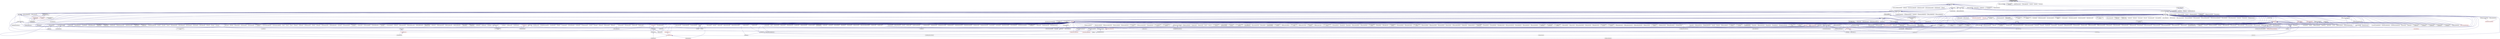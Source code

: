 digraph "addressing_service.hpp"
{
  edge [fontname="Helvetica",fontsize="10",labelfontname="Helvetica",labelfontsize="10"];
  node [fontname="Helvetica",fontsize="10",shape=record];
  Node234 [label="addressing_service.hpp",height=0.2,width=0.4,color="black", fillcolor="grey75", style="filled", fontcolor="black"];
  Node234 -> Node235 [dir="back",color="midnightblue",fontsize="10",style="solid",fontname="Helvetica"];
  Node235 [label="resolver_client.hpp",height=0.2,width=0.4,color="black", fillcolor="white", style="filled",URL="$d5/d6b/resolver__client_8hpp.html"];
  Node235 -> Node236 [dir="back",color="midnightblue",fontsize="10",style="solid",fontname="Helvetica"];
  Node236 [label="naming.hpp",height=0.2,width=0.4,color="black", fillcolor="white", style="filled",URL="$dd/d43/naming_8hpp.html"];
  Node236 -> Node237 [dir="back",color="midnightblue",fontsize="10",style="solid",fontname="Helvetica"];
  Node237 [label="row.hpp",height=0.2,width=0.4,color="black", fillcolor="white", style="filled",URL="$dc/d69/row_8hpp.html"];
  Node237 -> Node238 [dir="back",color="midnightblue",fontsize="10",style="solid",fontname="Helvetica"];
  Node238 [label="grid.hpp",height=0.2,width=0.4,color="black", fillcolor="white", style="filled",URL="$dc/d8a/grid_8hpp.html"];
  Node238 -> Node239 [dir="back",color="midnightblue",fontsize="10",style="solid",fontname="Helvetica"];
  Node239 [label="jacobi.cpp",height=0.2,width=0.4,color="black", fillcolor="white", style="filled",URL="$d2/d27/jacobi_8cpp.html"];
  Node238 -> Node240 [dir="back",color="midnightblue",fontsize="10",style="solid",fontname="Helvetica"];
  Node240 [label="solver.hpp",height=0.2,width=0.4,color="black", fillcolor="white", style="filled",URL="$db/d9a/server_2solver_8hpp.html"];
  Node240 -> Node241 [dir="back",color="midnightblue",fontsize="10",style="solid",fontname="Helvetica"];
  Node241 [label="solver.hpp",height=0.2,width=0.4,color="black", fillcolor="white", style="filled",URL="$d2/d1c/solver_8hpp.html"];
  Node241 -> Node239 [dir="back",color="midnightblue",fontsize="10",style="solid",fontname="Helvetica"];
  Node240 -> Node242 [dir="back",color="midnightblue",fontsize="10",style="solid",fontname="Helvetica"];
  Node242 [label="solver.cpp",height=0.2,width=0.4,color="black", fillcolor="white", style="filled",URL="$d6/d94/solver_8cpp.html"];
  Node238 -> Node241 [dir="back",color="midnightblue",fontsize="10",style="solid",fontname="Helvetica"];
  Node238 -> Node243 [dir="back",color="midnightblue",fontsize="10",style="solid",fontname="Helvetica"];
  Node243 [label="grid.cpp",height=0.2,width=0.4,color="black", fillcolor="white", style="filled",URL="$d6/d1b/jacobi__component_2grid_8cpp.html"];
  Node237 -> Node244 [dir="back",color="midnightblue",fontsize="10",style="solid",fontname="Helvetica"];
  Node244 [label="stencil_iterator.hpp",height=0.2,width=0.4,color="black", fillcolor="white", style="filled",URL="$dc/d5c/server_2stencil__iterator_8hpp.html"];
  Node244 -> Node240 [dir="back",color="midnightblue",fontsize="10",style="solid",fontname="Helvetica"];
  Node244 -> Node245 [dir="back",color="midnightblue",fontsize="10",style="solid",fontname="Helvetica"];
  Node245 [label="stencil_iterator.cpp",height=0.2,width=0.4,color="black", fillcolor="white", style="filled",URL="$d6/de1/server_2stencil__iterator_8cpp.html"];
  Node244 -> Node246 [dir="back",color="midnightblue",fontsize="10",style="solid",fontname="Helvetica"];
  Node246 [label="stencil_iterator.cpp",height=0.2,width=0.4,color="black", fillcolor="white", style="filled",URL="$d7/d71/stencil__iterator_8cpp.html"];
  Node237 -> Node243 [dir="back",color="midnightblue",fontsize="10",style="solid",fontname="Helvetica"];
  Node236 -> Node247 [dir="back",color="midnightblue",fontsize="10",style="solid",fontname="Helvetica"];
  Node247 [label="stencil_iterator.hpp",height=0.2,width=0.4,color="black", fillcolor="white", style="filled",URL="$d4/dc8/stencil__iterator_8hpp.html"];
  Node247 -> Node240 [dir="back",color="midnightblue",fontsize="10",style="solid",fontname="Helvetica"];
  Node247 -> Node244 [dir="back",color="midnightblue",fontsize="10",style="solid",fontname="Helvetica"];
  Node247 -> Node246 [dir="back",color="midnightblue",fontsize="10",style="solid",fontname="Helvetica"];
  Node236 -> Node241 [dir="back",color="midnightblue",fontsize="10",style="solid",fontname="Helvetica"];
  Node236 -> Node248 [dir="back",color="midnightblue",fontsize="10",style="solid",fontname="Helvetica"];
  Node248 [label="runtime.hpp",height=0.2,width=0.4,color="black", fillcolor="white", style="filled",URL="$d5/d15/include_2runtime_8hpp.html"];
  Node248 -> Node249 [dir="back",color="midnightblue",fontsize="10",style="solid",fontname="Helvetica"];
  Node249 [label="async_io_action.cpp",height=0.2,width=0.4,color="black", fillcolor="white", style="filled",URL="$d3/df5/async__io__action_8cpp.html"];
  Node248 -> Node250 [dir="back",color="midnightblue",fontsize="10",style="solid",fontname="Helvetica"];
  Node250 [label="async_io_external.cpp",height=0.2,width=0.4,color="black", fillcolor="white", style="filled",URL="$da/d9a/async__io__external_8cpp.html"];
  Node248 -> Node251 [dir="back",color="midnightblue",fontsize="10",style="solid",fontname="Helvetica"];
  Node251 [label="async_io_low_level.cpp",height=0.2,width=0.4,color="black", fillcolor="white", style="filled",URL="$dc/d10/async__io__low__level_8cpp.html"];
  Node248 -> Node252 [dir="back",color="midnightblue",fontsize="10",style="solid",fontname="Helvetica"];
  Node252 [label="async_io_simple.cpp",height=0.2,width=0.4,color="black", fillcolor="white", style="filled",URL="$da/db7/async__io__simple_8cpp.html"];
  Node248 -> Node253 [dir="back",color="midnightblue",fontsize="10",style="solid",fontname="Helvetica"];
  Node253 [label="rnd_future_reduce.cpp",height=0.2,width=0.4,color="black", fillcolor="white", style="filled",URL="$d1/db5/rnd__future__reduce_8cpp.html"];
  Node248 -> Node254 [dir="back",color="midnightblue",fontsize="10",style="solid",fontname="Helvetica"];
  Node254 [label="oversubscribing_resource\l_partitioner.cpp",height=0.2,width=0.4,color="black", fillcolor="white", style="filled",URL="$dd/dee/oversubscribing__resource__partitioner_8cpp.html"];
  Node248 -> Node255 [dir="back",color="midnightblue",fontsize="10",style="solid",fontname="Helvetica"];
  Node255 [label="system_characteristics.hpp",height=0.2,width=0.4,color="black", fillcolor="white", style="filled",URL="$d0/d07/system__characteristics_8hpp.html"];
  Node255 -> Node254 [dir="back",color="midnightblue",fontsize="10",style="solid",fontname="Helvetica"];
  Node255 -> Node256 [dir="back",color="midnightblue",fontsize="10",style="solid",fontname="Helvetica"];
  Node256 [label="simple_resource_partitioner.cpp",height=0.2,width=0.4,color="black", fillcolor="white", style="filled",URL="$d5/df9/simple__resource__partitioner_8cpp.html"];
  Node248 -> Node256 [dir="back",color="midnightblue",fontsize="10",style="solid",fontname="Helvetica"];
  Node248 -> Node257 [dir="back",color="midnightblue",fontsize="10",style="solid",fontname="Helvetica"];
  Node257 [label="hpx.hpp",height=0.2,width=0.4,color="red", fillcolor="white", style="filled",URL="$d0/daa/hpx_8hpp.html"];
  Node257 -> Node258 [dir="back",color="midnightblue",fontsize="10",style="solid",fontname="Helvetica"];
  Node258 [label="1d_stencil_1.cpp",height=0.2,width=0.4,color="black", fillcolor="white", style="filled",URL="$d2/db1/1d__stencil__1_8cpp.html"];
  Node257 -> Node259 [dir="back",color="midnightblue",fontsize="10",style="solid",fontname="Helvetica"];
  Node259 [label="1d_stencil_2.cpp",height=0.2,width=0.4,color="black", fillcolor="white", style="filled",URL="$d3/dd1/1d__stencil__2_8cpp.html"];
  Node257 -> Node260 [dir="back",color="midnightblue",fontsize="10",style="solid",fontname="Helvetica"];
  Node260 [label="1d_stencil_3.cpp",height=0.2,width=0.4,color="black", fillcolor="white", style="filled",URL="$db/d19/1d__stencil__3_8cpp.html"];
  Node257 -> Node261 [dir="back",color="midnightblue",fontsize="10",style="solid",fontname="Helvetica"];
  Node261 [label="1d_stencil_4.cpp",height=0.2,width=0.4,color="black", fillcolor="white", style="filled",URL="$d1/d7d/1d__stencil__4_8cpp.html"];
  Node257 -> Node262 [dir="back",color="midnightblue",fontsize="10",style="solid",fontname="Helvetica"];
  Node262 [label="1d_stencil_4_parallel.cpp",height=0.2,width=0.4,color="black", fillcolor="white", style="filled",URL="$d6/d05/1d__stencil__4__parallel_8cpp.html"];
  Node257 -> Node263 [dir="back",color="midnightblue",fontsize="10",style="solid",fontname="Helvetica"];
  Node263 [label="1d_stencil_4_repart.cpp",height=0.2,width=0.4,color="black", fillcolor="white", style="filled",URL="$d0/d6b/1d__stencil__4__repart_8cpp.html"];
  Node257 -> Node264 [dir="back",color="midnightblue",fontsize="10",style="solid",fontname="Helvetica"];
  Node264 [label="1d_stencil_4_throttle.cpp",height=0.2,width=0.4,color="black", fillcolor="white", style="filled",URL="$d6/de5/1d__stencil__4__throttle_8cpp.html"];
  Node257 -> Node265 [dir="back",color="midnightblue",fontsize="10",style="solid",fontname="Helvetica"];
  Node265 [label="1d_stencil_5.cpp",height=0.2,width=0.4,color="black", fillcolor="white", style="filled",URL="$d7/d2a/1d__stencil__5_8cpp.html"];
  Node257 -> Node266 [dir="back",color="midnightblue",fontsize="10",style="solid",fontname="Helvetica"];
  Node266 [label="1d_stencil_6.cpp",height=0.2,width=0.4,color="black", fillcolor="white", style="filled",URL="$db/de7/1d__stencil__6_8cpp.html"];
  Node257 -> Node267 [dir="back",color="midnightblue",fontsize="10",style="solid",fontname="Helvetica"];
  Node267 [label="1d_stencil_7.cpp",height=0.2,width=0.4,color="black", fillcolor="white", style="filled",URL="$d4/d5a/1d__stencil__7_8cpp.html"];
  Node257 -> Node268 [dir="back",color="midnightblue",fontsize="10",style="solid",fontname="Helvetica"];
  Node268 [label="1d_stencil_8.cpp",height=0.2,width=0.4,color="black", fillcolor="white", style="filled",URL="$df/de0/1d__stencil__8_8cpp.html"];
  Node257 -> Node269 [dir="back",color="midnightblue",fontsize="10",style="solid",fontname="Helvetica"];
  Node269 [label="accumulator.cpp",height=0.2,width=0.4,color="black", fillcolor="white", style="filled",URL="$d1/d81/accumulator_8cpp.html"];
  Node257 -> Node270 [dir="back",color="midnightblue",fontsize="10",style="solid",fontname="Helvetica"];
  Node270 [label="accumulator.hpp",height=0.2,width=0.4,color="black", fillcolor="white", style="filled",URL="$d4/d9d/server_2accumulator_8hpp.html"];
  Node270 -> Node269 [dir="back",color="midnightblue",fontsize="10",style="solid",fontname="Helvetica"];
  Node270 -> Node271 [dir="back",color="midnightblue",fontsize="10",style="solid",fontname="Helvetica"];
  Node271 [label="accumulator.hpp",height=0.2,width=0.4,color="red", fillcolor="white", style="filled",URL="$d8/d5e/accumulator_8hpp.html"];
  Node257 -> Node273 [dir="back",color="midnightblue",fontsize="10",style="solid",fontname="Helvetica"];
  Node273 [label="template_function_accumulator.hpp",height=0.2,width=0.4,color="black", fillcolor="white", style="filled",URL="$d7/da6/server_2template__function__accumulator_8hpp.html"];
  Node273 -> Node274 [dir="back",color="midnightblue",fontsize="10",style="solid",fontname="Helvetica"];
  Node274 [label="template_function_accumulator.cpp",height=0.2,width=0.4,color="black", fillcolor="white", style="filled",URL="$d5/d02/template__function__accumulator_8cpp.html"];
  Node273 -> Node275 [dir="back",color="midnightblue",fontsize="10",style="solid",fontname="Helvetica"];
  Node275 [label="template_function_accumulator.hpp",height=0.2,width=0.4,color="red", fillcolor="white", style="filled",URL="$d3/de9/template__function__accumulator_8hpp.html"];
  Node257 -> Node277 [dir="back",color="midnightblue",fontsize="10",style="solid",fontname="Helvetica"];
  Node277 [label="template_accumulator.cpp",height=0.2,width=0.4,color="black", fillcolor="white", style="filled",URL="$d0/d4a/template__accumulator_8cpp.html"];
  Node257 -> Node274 [dir="back",color="midnightblue",fontsize="10",style="solid",fontname="Helvetica"];
  Node257 -> Node275 [dir="back",color="midnightblue",fontsize="10",style="solid",fontname="Helvetica"];
  Node257 -> Node278 [dir="back",color="midnightblue",fontsize="10",style="solid",fontname="Helvetica"];
  Node278 [label="allgather_module.cpp",height=0.2,width=0.4,color="black", fillcolor="white", style="filled",URL="$df/de4/allgather__module_8cpp.html"];
  Node257 -> Node279 [dir="back",color="midnightblue",fontsize="10",style="solid",fontname="Helvetica"];
  Node279 [label="allgather.cpp",height=0.2,width=0.4,color="black", fillcolor="white", style="filled",URL="$d7/d06/allgather_8cpp.html"];
  Node257 -> Node280 [dir="back",color="midnightblue",fontsize="10",style="solid",fontname="Helvetica"];
  Node280 [label="allgather_and_gate.cpp",height=0.2,width=0.4,color="black", fillcolor="white", style="filled",URL="$d1/d56/allgather__and__gate_8cpp.html"];
  Node257 -> Node281 [dir="back",color="midnightblue",fontsize="10",style="solid",fontname="Helvetica"];
  Node281 [label="ag_client.cpp",height=0.2,width=0.4,color="black", fillcolor="white", style="filled",URL="$d4/d5d/ag__client_8cpp.html"];
  Node257 -> Node282 [dir="back",color="midnightblue",fontsize="10",style="solid",fontname="Helvetica"];
  Node282 [label="hpx_thread_phase.cpp",height=0.2,width=0.4,color="black", fillcolor="white", style="filled",URL="$d5/dca/hpx__thread__phase_8cpp.html"];
  Node257 -> Node283 [dir="back",color="midnightblue",fontsize="10",style="solid",fontname="Helvetica"];
  Node283 [label="os_thread_num.cpp",height=0.2,width=0.4,color="black", fillcolor="white", style="filled",URL="$d2/dfb/os__thread__num_8cpp.html"];
  Node257 -> Node284 [dir="back",color="midnightblue",fontsize="10",style="solid",fontname="Helvetica"];
  Node284 [label="cancelable_action.cpp",height=0.2,width=0.4,color="black", fillcolor="white", style="filled",URL="$d5/d0c/cancelable__action_8cpp.html"];
  Node257 -> Node285 [dir="back",color="midnightblue",fontsize="10",style="solid",fontname="Helvetica"];
  Node285 [label="cancelable_action.hpp",height=0.2,width=0.4,color="black", fillcolor="white", style="filled",URL="$d5/d4d/server_2cancelable__action_8hpp.html"];
  Node285 -> Node284 [dir="back",color="midnightblue",fontsize="10",style="solid",fontname="Helvetica"];
  Node285 -> Node286 [dir="back",color="midnightblue",fontsize="10",style="solid",fontname="Helvetica"];
  Node286 [label="cancelable_action.hpp",height=0.2,width=0.4,color="black", fillcolor="white", style="filled",URL="$d0/da3/stubs_2cancelable__action_8hpp.html"];
  Node286 -> Node287 [dir="back",color="midnightblue",fontsize="10",style="solid",fontname="Helvetica"];
  Node287 [label="cancelable_action.hpp",height=0.2,width=0.4,color="black", fillcolor="white", style="filled",URL="$d6/d28/cancelable__action_8hpp.html"];
  Node287 -> Node288 [dir="back",color="midnightblue",fontsize="10",style="solid",fontname="Helvetica"];
  Node288 [label="cancelable_action_client.cpp",height=0.2,width=0.4,color="black", fillcolor="white", style="filled",URL="$d1/db8/cancelable__action__client_8cpp.html"];
  Node257 -> Node286 [dir="back",color="midnightblue",fontsize="10",style="solid",fontname="Helvetica"];
  Node257 -> Node288 [dir="back",color="midnightblue",fontsize="10",style="solid",fontname="Helvetica"];
  Node257 -> Node289 [dir="back",color="midnightblue",fontsize="10",style="solid",fontname="Helvetica"];
  Node289 [label="cublas_matmul.cpp",height=0.2,width=0.4,color="black", fillcolor="white", style="filled",URL="$dd/d84/cublas__matmul_8cpp.html"];
  Node257 -> Node290 [dir="back",color="midnightblue",fontsize="10",style="solid",fontname="Helvetica"];
  Node290 [label="win_perf_counters.cpp",height=0.2,width=0.4,color="black", fillcolor="white", style="filled",URL="$d8/d11/win__perf__counters_8cpp.html"];
  Node257 -> Node291 [dir="back",color="midnightblue",fontsize="10",style="solid",fontname="Helvetica"];
  Node291 [label="win_perf_counters.hpp",height=0.2,width=0.4,color="black", fillcolor="white", style="filled",URL="$d5/da7/win__perf__counters_8hpp.html"];
  Node257 -> Node292 [dir="back",color="midnightblue",fontsize="10",style="solid",fontname="Helvetica"];
  Node292 [label="hello_world_component.hpp",height=0.2,width=0.4,color="red", fillcolor="white", style="filled",URL="$df/df0/hello__world__component_8hpp.html"];
  Node257 -> Node295 [dir="back",color="midnightblue",fontsize="10",style="solid",fontname="Helvetica"];
  Node295 [label="interpolate1d.cpp",height=0.2,width=0.4,color="black", fillcolor="white", style="filled",URL="$d0/d05/interpolate1d_8cpp.html"];
  Node257 -> Node296 [dir="back",color="midnightblue",fontsize="10",style="solid",fontname="Helvetica"];
  Node296 [label="partition.hpp",height=0.2,width=0.4,color="black", fillcolor="white", style="filled",URL="$d0/d7a/examples_2interpolate1d_2interpolate1d_2partition_8hpp.html"];
  Node296 -> Node295 [dir="back",color="midnightblue",fontsize="10",style="solid",fontname="Helvetica"];
  Node296 -> Node297 [dir="back",color="midnightblue",fontsize="10",style="solid",fontname="Helvetica"];
  Node297 [label="interpolate1d.hpp",height=0.2,width=0.4,color="red", fillcolor="white", style="filled",URL="$d4/dc7/interpolate1d_8hpp.html"];
  Node297 -> Node295 [dir="back",color="midnightblue",fontsize="10",style="solid",fontname="Helvetica"];
  Node257 -> Node299 [dir="back",color="midnightblue",fontsize="10",style="solid",fontname="Helvetica"];
  Node299 [label="partition.hpp",height=0.2,width=0.4,color="black", fillcolor="white", style="filled",URL="$d0/dff/examples_2interpolate1d_2interpolate1d_2server_2partition_8hpp.html"];
  Node299 -> Node296 [dir="back",color="midnightblue",fontsize="10",style="solid",fontname="Helvetica"];
  Node299 -> Node300 [dir="back",color="midnightblue",fontsize="10",style="solid",fontname="Helvetica"];
  Node300 [label="partition.cpp",height=0.2,width=0.4,color="black", fillcolor="white", style="filled",URL="$d0/d4f/examples_2interpolate1d_2interpolate1d_2server_2partition_8cpp.html"];
  Node257 -> Node297 [dir="back",color="midnightblue",fontsize="10",style="solid",fontname="Helvetica"];
  Node257 -> Node301 [dir="back",color="midnightblue",fontsize="10",style="solid",fontname="Helvetica"];
  Node301 [label="read_values.cpp",height=0.2,width=0.4,color="black", fillcolor="white", style="filled",URL="$d0/d8c/interpolate1d_2interpolate1d_2read__values_8cpp.html"];
  Node257 -> Node300 [dir="back",color="midnightblue",fontsize="10",style="solid",fontname="Helvetica"];
  Node257 -> Node239 [dir="back",color="midnightblue",fontsize="10",style="solid",fontname="Helvetica"];
  Node257 -> Node243 [dir="back",color="midnightblue",fontsize="10",style="solid",fontname="Helvetica"];
  Node257 -> Node302 [dir="back",color="midnightblue",fontsize="10",style="solid",fontname="Helvetica"];
  Node302 [label="row.cpp",height=0.2,width=0.4,color="black", fillcolor="white", style="filled",URL="$d3/d86/server_2row_8cpp.html"];
  Node257 -> Node242 [dir="back",color="midnightblue",fontsize="10",style="solid",fontname="Helvetica"];
  Node257 -> Node245 [dir="back",color="midnightblue",fontsize="10",style="solid",fontname="Helvetica"];
  Node257 -> Node246 [dir="back",color="midnightblue",fontsize="10",style="solid",fontname="Helvetica"];
  Node257 -> Node303 [dir="back",color="midnightblue",fontsize="10",style="solid",fontname="Helvetica"];
  Node303 [label="jacobi.cpp",height=0.2,width=0.4,color="black", fillcolor="white", style="filled",URL="$d3/d44/smp_2jacobi_8cpp.html"];
  Node257 -> Node304 [dir="back",color="midnightblue",fontsize="10",style="solid",fontname="Helvetica"];
  Node304 [label="jacobi_hpx.cpp",height=0.2,width=0.4,color="black", fillcolor="white", style="filled",URL="$d8/d72/jacobi__hpx_8cpp.html"];
  Node257 -> Node305 [dir="back",color="midnightblue",fontsize="10",style="solid",fontname="Helvetica"];
  Node305 [label="jacobi_nonuniform.cpp",height=0.2,width=0.4,color="black", fillcolor="white", style="filled",URL="$dd/ddc/jacobi__nonuniform_8cpp.html"];
  Node257 -> Node306 [dir="back",color="midnightblue",fontsize="10",style="solid",fontname="Helvetica"];
  Node306 [label="jacobi_nonuniform_hpx.cpp",height=0.2,width=0.4,color="black", fillcolor="white", style="filled",URL="$de/d56/jacobi__nonuniform__hpx_8cpp.html"];
  Node257 -> Node307 [dir="back",color="midnightblue",fontsize="10",style="solid",fontname="Helvetica"];
  Node307 [label="nqueen.cpp",height=0.2,width=0.4,color="black", fillcolor="white", style="filled",URL="$db/dca/nqueen_8cpp.html"];
  Node257 -> Node308 [dir="back",color="midnightblue",fontsize="10",style="solid",fontname="Helvetica"];
  Node308 [label="nqueen.hpp",height=0.2,width=0.4,color="red", fillcolor="white", style="filled",URL="$de/d58/server_2nqueen_8hpp.html"];
  Node308 -> Node307 [dir="back",color="midnightblue",fontsize="10",style="solid",fontname="Helvetica"];
  Node257 -> Node311 [dir="back",color="midnightblue",fontsize="10",style="solid",fontname="Helvetica"];
  Node311 [label="nqueen_client.cpp",height=0.2,width=0.4,color="black", fillcolor="white", style="filled",URL="$d3/d5e/nqueen__client_8cpp.html"];
  Node257 -> Node312 [dir="back",color="midnightblue",fontsize="10",style="solid",fontname="Helvetica"];
  Node312 [label="sine.cpp",height=0.2,width=0.4,color="black", fillcolor="white", style="filled",URL="$d3/d0d/server_2sine_8cpp.html"];
  Node257 -> Node313 [dir="back",color="midnightblue",fontsize="10",style="solid",fontname="Helvetica"];
  Node313 [label="sine.hpp",height=0.2,width=0.4,color="black", fillcolor="white", style="filled",URL="$d8/dac/sine_8hpp.html"];
  Node313 -> Node312 [dir="back",color="midnightblue",fontsize="10",style="solid",fontname="Helvetica"];
  Node313 -> Node314 [dir="back",color="midnightblue",fontsize="10",style="solid",fontname="Helvetica"];
  Node314 [label="sine.cpp",height=0.2,width=0.4,color="black", fillcolor="white", style="filled",URL="$d5/dd8/sine_8cpp.html"];
  Node257 -> Node314 [dir="back",color="midnightblue",fontsize="10",style="solid",fontname="Helvetica"];
  Node257 -> Node315 [dir="back",color="midnightblue",fontsize="10",style="solid",fontname="Helvetica"];
  Node315 [label="sine_client.cpp",height=0.2,width=0.4,color="black", fillcolor="white", style="filled",URL="$db/d62/sine__client_8cpp.html"];
  Node257 -> Node316 [dir="back",color="midnightblue",fontsize="10",style="solid",fontname="Helvetica"];
  Node316 [label="qt.cpp",height=0.2,width=0.4,color="black", fillcolor="white", style="filled",URL="$df/d90/qt_8cpp.html"];
  Node257 -> Node317 [dir="back",color="midnightblue",fontsize="10",style="solid",fontname="Helvetica"];
  Node317 [label="queue_client.cpp",height=0.2,width=0.4,color="black", fillcolor="white", style="filled",URL="$d7/d96/queue__client_8cpp.html"];
  Node257 -> Node318 [dir="back",color="midnightblue",fontsize="10",style="solid",fontname="Helvetica"];
  Node318 [label="customize_async.cpp",height=0.2,width=0.4,color="black", fillcolor="white", style="filled",URL="$d0/d82/customize__async_8cpp.html"];
  Node257 -> Node319 [dir="back",color="midnightblue",fontsize="10",style="solid",fontname="Helvetica"];
  Node319 [label="data_actions.cpp",height=0.2,width=0.4,color="black", fillcolor="white", style="filled",URL="$dc/d68/data__actions_8cpp.html"];
  Node257 -> Node320 [dir="back",color="midnightblue",fontsize="10",style="solid",fontname="Helvetica"];
  Node320 [label="error_handling.cpp",height=0.2,width=0.4,color="black", fillcolor="white", style="filled",URL="$d9/d96/error__handling_8cpp.html"];
  Node257 -> Node321 [dir="back",color="midnightblue",fontsize="10",style="solid",fontname="Helvetica"];
  Node321 [label="event_synchronization.cpp",height=0.2,width=0.4,color="black", fillcolor="white", style="filled",URL="$d0/d35/event__synchronization_8cpp.html"];
  Node257 -> Node322 [dir="back",color="midnightblue",fontsize="10",style="solid",fontname="Helvetica"];
  Node322 [label="factorial.cpp",height=0.2,width=0.4,color="black", fillcolor="white", style="filled",URL="$d9/d00/factorial_8cpp.html"];
  Node257 -> Node323 [dir="back",color="midnightblue",fontsize="10",style="solid",fontname="Helvetica"];
  Node323 [label="file_serialization.cpp",height=0.2,width=0.4,color="black", fillcolor="white", style="filled",URL="$de/d58/file__serialization_8cpp.html"];
  Node257 -> Node324 [dir="back",color="midnightblue",fontsize="10",style="solid",fontname="Helvetica"];
  Node324 [label="init_globally.cpp",height=0.2,width=0.4,color="black", fillcolor="white", style="filled",URL="$d6/dad/init__globally_8cpp.html"];
  Node257 -> Node325 [dir="back",color="midnightblue",fontsize="10",style="solid",fontname="Helvetica"];
  Node325 [label="interest_calculator.cpp",height=0.2,width=0.4,color="black", fillcolor="white", style="filled",URL="$d2/d86/interest__calculator_8cpp.html"];
  Node257 -> Node326 [dir="back",color="midnightblue",fontsize="10",style="solid",fontname="Helvetica"];
  Node326 [label="non_atomic_rma.cpp",height=0.2,width=0.4,color="black", fillcolor="white", style="filled",URL="$d7/d8b/non__atomic__rma_8cpp.html"];
  Node257 -> Node327 [dir="back",color="midnightblue",fontsize="10",style="solid",fontname="Helvetica"];
  Node327 [label="partitioned_vector\l_spmd_foreach.cpp",height=0.2,width=0.4,color="black", fillcolor="white", style="filled",URL="$db/d7c/partitioned__vector__spmd__foreach_8cpp.html"];
  Node257 -> Node328 [dir="back",color="midnightblue",fontsize="10",style="solid",fontname="Helvetica"];
  Node328 [label="pipeline1.cpp",height=0.2,width=0.4,color="black", fillcolor="white", style="filled",URL="$d5/d77/pipeline1_8cpp.html"];
  Node257 -> Node329 [dir="back",color="midnightblue",fontsize="10",style="solid",fontname="Helvetica"];
  Node329 [label="quicksort.cpp",height=0.2,width=0.4,color="black", fillcolor="white", style="filled",URL="$d3/d1e/quicksort_8cpp.html"];
  Node257 -> Node330 [dir="back",color="midnightblue",fontsize="10",style="solid",fontname="Helvetica"];
  Node330 [label="receive_buffer.cpp",height=0.2,width=0.4,color="black", fillcolor="white", style="filled",URL="$d7/d10/receive__buffer_8cpp.html"];
  Node257 -> Node331 [dir="back",color="midnightblue",fontsize="10",style="solid",fontname="Helvetica"];
  Node331 [label="safe_object.cpp",height=0.2,width=0.4,color="black", fillcolor="white", style="filled",URL="$dd/d52/safe__object_8cpp.html"];
  Node257 -> Node332 [dir="back",color="midnightblue",fontsize="10",style="solid",fontname="Helvetica"];
  Node332 [label="sort_by_key_demo.cpp",height=0.2,width=0.4,color="black", fillcolor="white", style="filled",URL="$da/d20/sort__by__key__demo_8cpp.html"];
  Node257 -> Node333 [dir="back",color="midnightblue",fontsize="10",style="solid",fontname="Helvetica"];
  Node333 [label="timed_wake.cpp",height=0.2,width=0.4,color="black", fillcolor="white", style="filled",URL="$d8/df9/timed__wake_8cpp.html"];
  Node257 -> Node334 [dir="back",color="midnightblue",fontsize="10",style="solid",fontname="Helvetica"];
  Node334 [label="vector_counting_dotproduct.cpp",height=0.2,width=0.4,color="black", fillcolor="white", style="filled",URL="$df/de9/vector__counting__dotproduct_8cpp.html"];
  Node257 -> Node335 [dir="back",color="midnightblue",fontsize="10",style="solid",fontname="Helvetica"];
  Node335 [label="vector_zip_dotproduct.cpp",height=0.2,width=0.4,color="black", fillcolor="white", style="filled",URL="$dc/d18/vector__zip__dotproduct_8cpp.html"];
  Node257 -> Node336 [dir="back",color="midnightblue",fontsize="10",style="solid",fontname="Helvetica"];
  Node336 [label="zerocopy_rdma.cpp",height=0.2,width=0.4,color="black", fillcolor="white", style="filled",URL="$d1/dad/zerocopy__rdma_8cpp.html"];
  Node257 -> Node337 [dir="back",color="midnightblue",fontsize="10",style="solid",fontname="Helvetica"];
  Node337 [label="random_mem_access.cpp",height=0.2,width=0.4,color="black", fillcolor="white", style="filled",URL="$d1/d51/random__mem__access_8cpp.html"];
  Node257 -> Node338 [dir="back",color="midnightblue",fontsize="10",style="solid",fontname="Helvetica"];
  Node338 [label="random_mem_access.hpp",height=0.2,width=0.4,color="red", fillcolor="white", style="filled",URL="$d0/d19/server_2random__mem__access_8hpp.html"];
  Node338 -> Node337 [dir="back",color="midnightblue",fontsize="10",style="solid",fontname="Helvetica"];
  Node257 -> Node341 [dir="back",color="midnightblue",fontsize="10",style="solid",fontname="Helvetica"];
  Node341 [label="random_mem_access_client.cpp",height=0.2,width=0.4,color="black", fillcolor="white", style="filled",URL="$df/d1b/random__mem__access__client_8cpp.html"];
  Node257 -> Node254 [dir="back",color="midnightblue",fontsize="10",style="solid",fontname="Helvetica"];
  Node257 -> Node256 [dir="back",color="midnightblue",fontsize="10",style="solid",fontname="Helvetica"];
  Node257 -> Node342 [dir="back",color="midnightblue",fontsize="10",style="solid",fontname="Helvetica"];
  Node342 [label="dimension.hpp",height=0.2,width=0.4,color="red", fillcolor="white", style="filled",URL="$d6/d39/sheneos_2sheneos_2dimension_8hpp.html"];
  Node342 -> Node348 [dir="back",color="midnightblue",fontsize="10",style="solid",fontname="Helvetica"];
  Node348 [label="partition3d.hpp",height=0.2,width=0.4,color="black", fillcolor="white", style="filled",URL="$dd/dbf/server_2partition3d_8hpp.html"];
  Node348 -> Node349 [dir="back",color="midnightblue",fontsize="10",style="solid",fontname="Helvetica"];
  Node349 [label="partition3d.hpp",height=0.2,width=0.4,color="black", fillcolor="white", style="filled",URL="$d1/d50/partition3d_8hpp.html"];
  Node349 -> Node345 [dir="back",color="midnightblue",fontsize="10",style="solid",fontname="Helvetica"];
  Node345 [label="interpolator.cpp",height=0.2,width=0.4,color="black", fillcolor="white", style="filled",URL="$d5/d02/interpolator_8cpp.html"];
  Node349 -> Node350 [dir="back",color="midnightblue",fontsize="10",style="solid",fontname="Helvetica"];
  Node350 [label="interpolator.hpp",height=0.2,width=0.4,color="red", fillcolor="white", style="filled",URL="$dc/d3b/interpolator_8hpp.html"];
  Node350 -> Node345 [dir="back",color="midnightblue",fontsize="10",style="solid",fontname="Helvetica"];
  Node350 -> Node352 [dir="back",color="midnightblue",fontsize="10",style="solid",fontname="Helvetica"];
  Node352 [label="sheneos_compare.cpp",height=0.2,width=0.4,color="black", fillcolor="white", style="filled",URL="$dc/d11/sheneos__compare_8cpp.html"];
  Node350 -> Node353 [dir="back",color="midnightblue",fontsize="10",style="solid",fontname="Helvetica"];
  Node353 [label="sheneos_test.cpp",height=0.2,width=0.4,color="black", fillcolor="white", style="filled",URL="$d4/d6e/sheneos__test_8cpp.html"];
  Node348 -> Node347 [dir="back",color="midnightblue",fontsize="10",style="solid",fontname="Helvetica"];
  Node347 [label="partition3d.cpp",height=0.2,width=0.4,color="black", fillcolor="white", style="filled",URL="$de/d70/partition3d_8cpp.html"];
  Node257 -> Node345 [dir="back",color="midnightblue",fontsize="10",style="solid",fontname="Helvetica"];
  Node257 -> Node349 [dir="back",color="midnightblue",fontsize="10",style="solid",fontname="Helvetica"];
  Node257 -> Node348 [dir="back",color="midnightblue",fontsize="10",style="solid",fontname="Helvetica"];
  Node257 -> Node350 [dir="back",color="midnightblue",fontsize="10",style="solid",fontname="Helvetica"];
  Node257 -> Node354 [dir="back",color="midnightblue",fontsize="10",style="solid",fontname="Helvetica"];
  Node354 [label="configuration.hpp",height=0.2,width=0.4,color="red", fillcolor="white", style="filled",URL="$dc/d0a/configuration_8hpp.html"];
  Node354 -> Node350 [dir="back",color="midnightblue",fontsize="10",style="solid",fontname="Helvetica"];
  Node257 -> Node346 [dir="back",color="midnightblue",fontsize="10",style="solid",fontname="Helvetica"];
  Node346 [label="read_values.cpp",height=0.2,width=0.4,color="black", fillcolor="white", style="filled",URL="$d7/da4/sheneos_2sheneos_2read__values_8cpp.html"];
  Node257 -> Node347 [dir="back",color="midnightblue",fontsize="10",style="solid",fontname="Helvetica"];
  Node257 -> Node353 [dir="back",color="midnightblue",fontsize="10",style="solid",fontname="Helvetica"];
  Node257 -> Node356 [dir="back",color="midnightblue",fontsize="10",style="solid",fontname="Helvetica"];
  Node356 [label="startup_shutdown.cpp",height=0.2,width=0.4,color="black", fillcolor="white", style="filled",URL="$d3/dfc/server_2startup__shutdown_8cpp.html"];
  Node257 -> Node357 [dir="back",color="midnightblue",fontsize="10",style="solid",fontname="Helvetica"];
  Node357 [label="startup_shutdown.cpp",height=0.2,width=0.4,color="black", fillcolor="white", style="filled",URL="$d0/ddb/startup__shutdown_8cpp.html"];
  Node257 -> Node358 [dir="back",color="midnightblue",fontsize="10",style="solid",fontname="Helvetica"];
  Node358 [label="spin.cpp",height=0.2,width=0.4,color="black", fillcolor="white", style="filled",URL="$d7/df2/spin_8cpp.html"];
  Node257 -> Node359 [dir="back",color="midnightblue",fontsize="10",style="solid",fontname="Helvetica"];
  Node359 [label="throttle.cpp",height=0.2,width=0.4,color="black", fillcolor="white", style="filled",URL="$de/d56/server_2throttle_8cpp.html"];
  Node257 -> Node360 [dir="back",color="midnightblue",fontsize="10",style="solid",fontname="Helvetica"];
  Node360 [label="throttle.hpp",height=0.2,width=0.4,color="black", fillcolor="white", style="filled",URL="$db/dc9/server_2throttle_8hpp.html"];
  Node360 -> Node359 [dir="back",color="midnightblue",fontsize="10",style="solid",fontname="Helvetica"];
  Node360 -> Node361 [dir="back",color="midnightblue",fontsize="10",style="solid",fontname="Helvetica"];
  Node361 [label="throttle.hpp",height=0.2,width=0.4,color="black", fillcolor="white", style="filled",URL="$d5/dec/stubs_2throttle_8hpp.html"];
  Node361 -> Node362 [dir="back",color="midnightblue",fontsize="10",style="solid",fontname="Helvetica"];
  Node362 [label="throttle.hpp",height=0.2,width=0.4,color="black", fillcolor="white", style="filled",URL="$d2/d2e/throttle_8hpp.html"];
  Node362 -> Node363 [dir="back",color="midnightblue",fontsize="10",style="solid",fontname="Helvetica"];
  Node363 [label="throttle.cpp",height=0.2,width=0.4,color="black", fillcolor="white", style="filled",URL="$db/d02/throttle_8cpp.html"];
  Node362 -> Node364 [dir="back",color="midnightblue",fontsize="10",style="solid",fontname="Helvetica"];
  Node364 [label="throttle_client.cpp",height=0.2,width=0.4,color="black", fillcolor="white", style="filled",URL="$d0/db7/throttle__client_8cpp.html"];
  Node257 -> Node361 [dir="back",color="midnightblue",fontsize="10",style="solid",fontname="Helvetica"];
  Node257 -> Node363 [dir="back",color="midnightblue",fontsize="10",style="solid",fontname="Helvetica"];
  Node257 -> Node362 [dir="back",color="midnightblue",fontsize="10",style="solid",fontname="Helvetica"];
  Node257 -> Node365 [dir="back",color="midnightblue",fontsize="10",style="solid",fontname="Helvetica"];
  Node365 [label="transpose_await.cpp",height=0.2,width=0.4,color="black", fillcolor="white", style="filled",URL="$de/d68/transpose__await_8cpp.html"];
  Node257 -> Node366 [dir="back",color="midnightblue",fontsize="10",style="solid",fontname="Helvetica"];
  Node366 [label="transpose_block.cpp",height=0.2,width=0.4,color="black", fillcolor="white", style="filled",URL="$d0/de1/transpose__block_8cpp.html"];
  Node257 -> Node367 [dir="back",color="midnightblue",fontsize="10",style="solid",fontname="Helvetica"];
  Node367 [label="transpose_block_numa.cpp",height=0.2,width=0.4,color="black", fillcolor="white", style="filled",URL="$dd/d3b/transpose__block__numa_8cpp.html"];
  Node257 -> Node368 [dir="back",color="midnightblue",fontsize="10",style="solid",fontname="Helvetica"];
  Node368 [label="transpose_serial.cpp",height=0.2,width=0.4,color="black", fillcolor="white", style="filled",URL="$db/d74/transpose__serial_8cpp.html"];
  Node257 -> Node369 [dir="back",color="midnightblue",fontsize="10",style="solid",fontname="Helvetica"];
  Node369 [label="transpose_serial_block.cpp",height=0.2,width=0.4,color="black", fillcolor="white", style="filled",URL="$d8/daa/transpose__serial__block_8cpp.html"];
  Node257 -> Node370 [dir="back",color="midnightblue",fontsize="10",style="solid",fontname="Helvetica"];
  Node370 [label="transpose_serial_vector.cpp",height=0.2,width=0.4,color="black", fillcolor="white", style="filled",URL="$d4/d04/transpose__serial__vector_8cpp.html"];
  Node257 -> Node371 [dir="back",color="midnightblue",fontsize="10",style="solid",fontname="Helvetica"];
  Node371 [label="transpose_smp.cpp",height=0.2,width=0.4,color="black", fillcolor="white", style="filled",URL="$d2/d99/transpose__smp_8cpp.html"];
  Node257 -> Node372 [dir="back",color="midnightblue",fontsize="10",style="solid",fontname="Helvetica"];
  Node372 [label="transpose_smp_block.cpp",height=0.2,width=0.4,color="black", fillcolor="white", style="filled",URL="$da/d4d/transpose__smp__block_8cpp.html"];
  Node257 -> Node373 [dir="back",color="midnightblue",fontsize="10",style="solid",fontname="Helvetica"];
  Node373 [label="simple_central_tuplespace.hpp",height=0.2,width=0.4,color="red", fillcolor="white", style="filled",URL="$db/d69/server_2simple__central__tuplespace_8hpp.html"];
  Node373 -> Node374 [dir="back",color="midnightblue",fontsize="10",style="solid",fontname="Helvetica"];
  Node374 [label="simple_central_tuplespace.cpp",height=0.2,width=0.4,color="black", fillcolor="white", style="filled",URL="$d3/dec/simple__central__tuplespace_8cpp.html"];
  Node257 -> Node378 [dir="back",color="midnightblue",fontsize="10",style="solid",fontname="Helvetica"];
  Node378 [label="tuples_warehouse.hpp",height=0.2,width=0.4,color="black", fillcolor="white", style="filled",URL="$da/de6/tuples__warehouse_8hpp.html"];
  Node378 -> Node373 [dir="back",color="midnightblue",fontsize="10",style="solid",fontname="Helvetica"];
  Node257 -> Node374 [dir="back",color="midnightblue",fontsize="10",style="solid",fontname="Helvetica"];
  Node257 -> Node379 [dir="back",color="midnightblue",fontsize="10",style="solid",fontname="Helvetica"];
  Node379 [label="hpx_runtime.cpp",height=0.2,width=0.4,color="black", fillcolor="white", style="filled",URL="$d7/d1e/hpx__runtime_8cpp.html"];
  Node257 -> Node380 [dir="back",color="midnightblue",fontsize="10",style="solid",fontname="Helvetica"];
  Node380 [label="synchronize.cpp",height=0.2,width=0.4,color="black", fillcolor="white", style="filled",URL="$da/da2/synchronize_8cpp.html"];
  Node257 -> Node381 [dir="back",color="midnightblue",fontsize="10",style="solid",fontname="Helvetica"];
  Node381 [label="agas_cache_timings.cpp",height=0.2,width=0.4,color="black", fillcolor="white", style="filled",URL="$dd/d37/agas__cache__timings_8cpp.html"];
  Node257 -> Node382 [dir="back",color="midnightblue",fontsize="10",style="solid",fontname="Helvetica"];
  Node382 [label="async_overheads.cpp",height=0.2,width=0.4,color="black", fillcolor="white", style="filled",URL="$de/da6/async__overheads_8cpp.html"];
  Node257 -> Node383 [dir="back",color="midnightblue",fontsize="10",style="solid",fontname="Helvetica"];
  Node383 [label="coroutines_call_overhead.cpp",height=0.2,width=0.4,color="black", fillcolor="white", style="filled",URL="$da/d1e/coroutines__call__overhead_8cpp.html"];
  Node257 -> Node384 [dir="back",color="midnightblue",fontsize="10",style="solid",fontname="Helvetica"];
  Node384 [label="foreach_scaling.cpp",height=0.2,width=0.4,color="black", fillcolor="white", style="filled",URL="$d4/d94/foreach__scaling_8cpp.html"];
  Node257 -> Node385 [dir="back",color="midnightblue",fontsize="10",style="solid",fontname="Helvetica"];
  Node385 [label="function_object_wrapper\l_overhead.cpp",height=0.2,width=0.4,color="black", fillcolor="white", style="filled",URL="$d5/d6f/function__object__wrapper__overhead_8cpp.html"];
  Node257 -> Node386 [dir="back",color="midnightblue",fontsize="10",style="solid",fontname="Helvetica"];
  Node386 [label="hpx_homogeneous_timed\l_task_spawn_executors.cpp",height=0.2,width=0.4,color="black", fillcolor="white", style="filled",URL="$d1/d3b/hpx__homogeneous__timed__task__spawn__executors_8cpp.html"];
  Node257 -> Node387 [dir="back",color="midnightblue",fontsize="10",style="solid",fontname="Helvetica"];
  Node387 [label="htts2_hpx.cpp",height=0.2,width=0.4,color="black", fillcolor="white", style="filled",URL="$d2/daf/htts2__hpx_8cpp.html"];
  Node257 -> Node388 [dir="back",color="midnightblue",fontsize="10",style="solid",fontname="Helvetica"];
  Node388 [label="partitioned_vector\l_foreach.cpp",height=0.2,width=0.4,color="black", fillcolor="white", style="filled",URL="$df/d5f/partitioned__vector__foreach_8cpp.html"];
  Node257 -> Node389 [dir="back",color="midnightblue",fontsize="10",style="solid",fontname="Helvetica"];
  Node389 [label="serialization_overhead.cpp",height=0.2,width=0.4,color="black", fillcolor="white", style="filled",URL="$d3/df8/serialization__overhead_8cpp.html"];
  Node257 -> Node390 [dir="back",color="midnightblue",fontsize="10",style="solid",fontname="Helvetica"];
  Node390 [label="sizeof.cpp",height=0.2,width=0.4,color="black", fillcolor="white", style="filled",URL="$d3/d0f/sizeof_8cpp.html"];
  Node257 -> Node391 [dir="back",color="midnightblue",fontsize="10",style="solid",fontname="Helvetica"];
  Node391 [label="skynet.cpp",height=0.2,width=0.4,color="black", fillcolor="white", style="filled",URL="$d0/dc3/skynet_8cpp.html"];
  Node257 -> Node392 [dir="back",color="midnightblue",fontsize="10",style="solid",fontname="Helvetica"];
  Node392 [label="stencil3_iterators.cpp",height=0.2,width=0.4,color="black", fillcolor="white", style="filled",URL="$db/d9e/stencil3__iterators_8cpp.html"];
  Node257 -> Node393 [dir="back",color="midnightblue",fontsize="10",style="solid",fontname="Helvetica"];
  Node393 [label="stream.cpp",height=0.2,width=0.4,color="black", fillcolor="white", style="filled",URL="$da/d5f/stream_8cpp.html"];
  Node257 -> Node394 [dir="back",color="midnightblue",fontsize="10",style="solid",fontname="Helvetica"];
  Node394 [label="timed_task_spawn.cpp",height=0.2,width=0.4,color="black", fillcolor="white", style="filled",URL="$df/de1/timed__task__spawn_8cpp.html"];
  Node257 -> Node395 [dir="back",color="midnightblue",fontsize="10",style="solid",fontname="Helvetica"];
  Node395 [label="transform_reduce_binary\l_scaling.cpp",height=0.2,width=0.4,color="black", fillcolor="white", style="filled",URL="$d1/dae/transform__reduce__binary__scaling_8cpp.html"];
  Node257 -> Node396 [dir="back",color="midnightblue",fontsize="10",style="solid",fontname="Helvetica"];
  Node396 [label="transform_reduce_scaling.cpp",height=0.2,width=0.4,color="black", fillcolor="white", style="filled",URL="$db/d2a/transform__reduce__scaling_8cpp.html"];
  Node257 -> Node397 [dir="back",color="midnightblue",fontsize="10",style="solid",fontname="Helvetica"];
  Node397 [label="minmax_element_performance.cpp",height=0.2,width=0.4,color="black", fillcolor="white", style="filled",URL="$d9/d93/minmax__element__performance_8cpp.html"];
  Node257 -> Node398 [dir="back",color="midnightblue",fontsize="10",style="solid",fontname="Helvetica"];
  Node398 [label="barrier_performance.cpp",height=0.2,width=0.4,color="black", fillcolor="white", style="filled",URL="$d6/d6c/barrier__performance_8cpp.html"];
  Node257 -> Node399 [dir="back",color="midnightblue",fontsize="10",style="solid",fontname="Helvetica"];
  Node399 [label="network_storage.cpp",height=0.2,width=0.4,color="black", fillcolor="white", style="filled",URL="$db/daa/network__storage_8cpp.html"];
  Node257 -> Node400 [dir="back",color="midnightblue",fontsize="10",style="solid",fontname="Helvetica"];
  Node400 [label="simple_profiler.hpp",height=0.2,width=0.4,color="black", fillcolor="white", style="filled",URL="$d8/d02/simple__profiler_8hpp.html"];
  Node400 -> Node399 [dir="back",color="midnightblue",fontsize="10",style="solid",fontname="Helvetica"];
  Node257 -> Node401 [dir="back",color="midnightblue",fontsize="10",style="solid",fontname="Helvetica"];
  Node401 [label="osu_bcast.cpp",height=0.2,width=0.4,color="black", fillcolor="white", style="filled",URL="$d3/dca/osu__bcast_8cpp.html"];
  Node257 -> Node402 [dir="back",color="midnightblue",fontsize="10",style="solid",fontname="Helvetica"];
  Node402 [label="osu_bibw.cpp",height=0.2,width=0.4,color="black", fillcolor="white", style="filled",URL="$d2/d04/osu__bibw_8cpp.html"];
  Node257 -> Node403 [dir="back",color="midnightblue",fontsize="10",style="solid",fontname="Helvetica"];
  Node403 [label="osu_bw.cpp",height=0.2,width=0.4,color="black", fillcolor="white", style="filled",URL="$d4/d20/osu__bw_8cpp.html"];
  Node257 -> Node404 [dir="back",color="midnightblue",fontsize="10",style="solid",fontname="Helvetica"];
  Node404 [label="osu_latency.cpp",height=0.2,width=0.4,color="black", fillcolor="white", style="filled",URL="$df/d58/osu__latency_8cpp.html"];
  Node257 -> Node405 [dir="back",color="midnightblue",fontsize="10",style="solid",fontname="Helvetica"];
  Node405 [label="osu_multi_lat.cpp",height=0.2,width=0.4,color="black", fillcolor="white", style="filled",URL="$d7/d91/osu__multi__lat_8cpp.html"];
  Node257 -> Node406 [dir="back",color="midnightblue",fontsize="10",style="solid",fontname="Helvetica"];
  Node406 [label="osu_scatter.cpp",height=0.2,width=0.4,color="black", fillcolor="white", style="filled",URL="$d4/d4c/osu__scatter_8cpp.html"];
  Node257 -> Node407 [dir="back",color="midnightblue",fontsize="10",style="solid",fontname="Helvetica"];
  Node407 [label="pingpong_performance.cpp",height=0.2,width=0.4,color="black", fillcolor="white", style="filled",URL="$de/d03/pingpong__performance_8cpp.html"];
  Node257 -> Node408 [dir="back",color="midnightblue",fontsize="10",style="solid",fontname="Helvetica"];
  Node408 [label="benchmark_is_heap.cpp",height=0.2,width=0.4,color="black", fillcolor="white", style="filled",URL="$da/d4f/benchmark__is__heap_8cpp.html"];
  Node257 -> Node409 [dir="back",color="midnightblue",fontsize="10",style="solid",fontname="Helvetica"];
  Node409 [label="benchmark_is_heap_until.cpp",height=0.2,width=0.4,color="black", fillcolor="white", style="filled",URL="$dc/df5/benchmark__is__heap__until_8cpp.html"];
  Node257 -> Node410 [dir="back",color="midnightblue",fontsize="10",style="solid",fontname="Helvetica"];
  Node410 [label="benchmark_merge.cpp",height=0.2,width=0.4,color="black", fillcolor="white", style="filled",URL="$dd/d49/benchmark__merge_8cpp.html"];
  Node257 -> Node411 [dir="back",color="midnightblue",fontsize="10",style="solid",fontname="Helvetica"];
  Node411 [label="benchmark_partition.cpp",height=0.2,width=0.4,color="black", fillcolor="white", style="filled",URL="$d9/d88/benchmark__partition_8cpp.html"];
  Node257 -> Node412 [dir="back",color="midnightblue",fontsize="10",style="solid",fontname="Helvetica"];
  Node412 [label="benchmark_partition\l_copy.cpp",height=0.2,width=0.4,color="black", fillcolor="white", style="filled",URL="$d3/d0e/benchmark__partition__copy_8cpp.html"];
  Node257 -> Node413 [dir="back",color="midnightblue",fontsize="10",style="solid",fontname="Helvetica"];
  Node413 [label="benchmark_unique_copy.cpp",height=0.2,width=0.4,color="black", fillcolor="white", style="filled",URL="$d9/d53/benchmark__unique__copy_8cpp.html"];
  Node257 -> Node414 [dir="back",color="midnightblue",fontsize="10",style="solid",fontname="Helvetica"];
  Node414 [label="action_move_semantics.cpp",height=0.2,width=0.4,color="black", fillcolor="white", style="filled",URL="$d4/db3/action__move__semantics_8cpp.html"];
  Node257 -> Node415 [dir="back",color="midnightblue",fontsize="10",style="solid",fontname="Helvetica"];
  Node415 [label="movable_objects.cpp",height=0.2,width=0.4,color="black", fillcolor="white", style="filled",URL="$d8/d65/movable__objects_8cpp.html"];
  Node257 -> Node416 [dir="back",color="midnightblue",fontsize="10",style="solid",fontname="Helvetica"];
  Node416 [label="duplicate_id_registration\l_1596.cpp",height=0.2,width=0.4,color="black", fillcolor="white", style="filled",URL="$db/d8d/duplicate__id__registration__1596_8cpp.html"];
  Node257 -> Node417 [dir="back",color="midnightblue",fontsize="10",style="solid",fontname="Helvetica"];
  Node417 [label="pass_by_value_id_type\l_action.cpp",height=0.2,width=0.4,color="black", fillcolor="white", style="filled",URL="$d0/de6/pass__by__value__id__type__action_8cpp.html"];
  Node257 -> Node418 [dir="back",color="midnightblue",fontsize="10",style="solid",fontname="Helvetica"];
  Node418 [label="register_with_basename\l_1804.cpp",height=0.2,width=0.4,color="black", fillcolor="white", style="filled",URL="$db/d95/register__with__basename__1804_8cpp.html"];
  Node257 -> Node419 [dir="back",color="midnightblue",fontsize="10",style="solid",fontname="Helvetica"];
  Node419 [label="send_gid_keep_component\l_1624.cpp",height=0.2,width=0.4,color="black", fillcolor="white", style="filled",URL="$d9/d49/send__gid__keep__component__1624_8cpp.html"];
  Node257 -> Node420 [dir="back",color="midnightblue",fontsize="10",style="solid",fontname="Helvetica"];
  Node420 [label="algorithms.cc",height=0.2,width=0.4,color="black", fillcolor="white", style="filled",URL="$d5/d1b/algorithms_8cc.html"];
  Node257 -> Node421 [dir="back",color="midnightblue",fontsize="10",style="solid",fontname="Helvetica"];
  Node421 [label="matrix_hpx.hh",height=0.2,width=0.4,color="black", fillcolor="white", style="filled",URL="$d5/d89/matrix__hpx_8hh.html"];
  Node421 -> Node422 [dir="back",color="midnightblue",fontsize="10",style="solid",fontname="Helvetica"];
  Node422 [label="block_matrix.hh",height=0.2,width=0.4,color="red", fillcolor="white", style="filled",URL="$dc/de8/block__matrix_8hh.html"];
  Node422 -> Node420 [dir="back",color="midnightblue",fontsize="10",style="solid",fontname="Helvetica"];
  Node422 -> Node426 [dir="back",color="midnightblue",fontsize="10",style="solid",fontname="Helvetica"];
  Node426 [label="block_matrix.cc",height=0.2,width=0.4,color="black", fillcolor="white", style="filled",URL="$de/d88/block__matrix_8cc.html"];
  Node422 -> Node425 [dir="back",color="midnightblue",fontsize="10",style="solid",fontname="Helvetica"];
  Node425 [label="tests.cc",height=0.2,width=0.4,color="black", fillcolor="white", style="filled",URL="$d6/d96/tests_8cc.html"];
  Node421 -> Node420 [dir="back",color="midnightblue",fontsize="10",style="solid",fontname="Helvetica"];
  Node421 -> Node424 [dir="back",color="midnightblue",fontsize="10",style="solid",fontname="Helvetica"];
  Node424 [label="matrix_hpx.cc",height=0.2,width=0.4,color="black", fillcolor="white", style="filled",URL="$d7/d32/matrix__hpx_8cc.html"];
  Node257 -> Node422 [dir="back",color="midnightblue",fontsize="10",style="solid",fontname="Helvetica"];
  Node257 -> Node426 [dir="back",color="midnightblue",fontsize="10",style="solid",fontname="Helvetica"];
  Node257 -> Node427 [dir="back",color="midnightblue",fontsize="10",style="solid",fontname="Helvetica"];
  Node427 [label="main.cc",height=0.2,width=0.4,color="black", fillcolor="white", style="filled",URL="$d9/d0f/main_8cc.html"];
  Node257 -> Node428 [dir="back",color="midnightblue",fontsize="10",style="solid",fontname="Helvetica"];
  Node428 [label="matrix.cc",height=0.2,width=0.4,color="black", fillcolor="white", style="filled",URL="$d7/dea/matrix_8cc.html"];
  Node257 -> Node424 [dir="back",color="midnightblue",fontsize="10",style="solid",fontname="Helvetica"];
  Node257 -> Node425 [dir="back",color="midnightblue",fontsize="10",style="solid",fontname="Helvetica"];
  Node257 -> Node429 [dir="back",color="midnightblue",fontsize="10",style="solid",fontname="Helvetica"];
  Node429 [label="client_1950.cpp",height=0.2,width=0.4,color="black", fillcolor="white", style="filled",URL="$d0/d79/client__1950_8cpp.html"];
  Node257 -> Node430 [dir="back",color="midnightblue",fontsize="10",style="solid",fontname="Helvetica"];
  Node430 [label="commandline_options\l_1437.cpp",height=0.2,width=0.4,color="black", fillcolor="white", style="filled",URL="$d5/dbd/commandline__options__1437_8cpp.html"];
  Node257 -> Node431 [dir="back",color="midnightblue",fontsize="10",style="solid",fontname="Helvetica"];
  Node431 [label="moveonly_constructor\l_arguments_1405.cpp",height=0.2,width=0.4,color="black", fillcolor="white", style="filled",URL="$d3/dcf/moveonly__constructor__arguments__1405_8cpp.html"];
  Node257 -> Node432 [dir="back",color="midnightblue",fontsize="10",style="solid",fontname="Helvetica"];
  Node432 [label="partitioned_vector\l_2201.cpp",height=0.2,width=0.4,color="black", fillcolor="white", style="filled",URL="$dc/d39/partitioned__vector__2201_8cpp.html"];
  Node257 -> Node433 [dir="back",color="midnightblue",fontsize="10",style="solid",fontname="Helvetica"];
  Node433 [label="dynamic_counters_loaded\l_1508.cpp",height=0.2,width=0.4,color="black", fillcolor="white", style="filled",URL="$db/d58/dynamic__counters__loaded__1508_8cpp.html"];
  Node257 -> Node434 [dir="back",color="midnightblue",fontsize="10",style="solid",fontname="Helvetica"];
  Node434 [label="id_type_ref_counting\l_1032.cpp",height=0.2,width=0.4,color="black", fillcolor="white", style="filled",URL="$d8/dfd/id__type__ref__counting__1032_8cpp.html"];
  Node257 -> Node435 [dir="back",color="midnightblue",fontsize="10",style="solid",fontname="Helvetica"];
  Node435 [label="lost_output_2236.cpp",height=0.2,width=0.4,color="black", fillcolor="white", style="filled",URL="$db/dd0/lost__output__2236_8cpp.html"];
  Node257 -> Node436 [dir="back",color="midnightblue",fontsize="10",style="solid",fontname="Helvetica"];
  Node436 [label="no_output_1173.cpp",height=0.2,width=0.4,color="black", fillcolor="white", style="filled",URL="$de/d67/no__output__1173_8cpp.html"];
  Node257 -> Node437 [dir="back",color="midnightblue",fontsize="10",style="solid",fontname="Helvetica"];
  Node437 [label="after_588.cpp",height=0.2,width=0.4,color="black", fillcolor="white", style="filled",URL="$dc/dc0/after__588_8cpp.html"];
  Node257 -> Node438 [dir="back",color="midnightblue",fontsize="10",style="solid",fontname="Helvetica"];
  Node438 [label="async_callback_with\l_bound_callback.cpp",height=0.2,width=0.4,color="black", fillcolor="white", style="filled",URL="$d2/dae/async__callback__with__bound__callback_8cpp.html"];
  Node257 -> Node439 [dir="back",color="midnightblue",fontsize="10",style="solid",fontname="Helvetica"];
  Node439 [label="async_unwrap_1037.cpp",height=0.2,width=0.4,color="black", fillcolor="white", style="filled",URL="$d4/d13/async__unwrap__1037_8cpp.html"];
  Node257 -> Node440 [dir="back",color="midnightblue",fontsize="10",style="solid",fontname="Helvetica"];
  Node440 [label="barrier_hang.cpp",height=0.2,width=0.4,color="black", fillcolor="white", style="filled",URL="$dd/d8b/barrier__hang_8cpp.html"];
  Node257 -> Node441 [dir="back",color="midnightblue",fontsize="10",style="solid",fontname="Helvetica"];
  Node441 [label="call_promise_get_gid\l_more_than_once.cpp",height=0.2,width=0.4,color="black", fillcolor="white", style="filled",URL="$d4/dd8/call__promise__get__gid__more__than__once_8cpp.html"];
  Node257 -> Node442 [dir="back",color="midnightblue",fontsize="10",style="solid",fontname="Helvetica"];
  Node442 [label="channel_register_as\l_2722.cpp",height=0.2,width=0.4,color="black", fillcolor="white", style="filled",URL="$d4/d98/channel__register__as__2722_8cpp.html"];
  Node257 -> Node443 [dir="back",color="midnightblue",fontsize="10",style="solid",fontname="Helvetica"];
  Node443 [label="dataflow_action_2008.cpp",height=0.2,width=0.4,color="black", fillcolor="white", style="filled",URL="$da/dad/dataflow__action__2008_8cpp.html"];
  Node257 -> Node444 [dir="back",color="midnightblue",fontsize="10",style="solid",fontname="Helvetica"];
  Node444 [label="dataflow_const_functor\l_773.cpp",height=0.2,width=0.4,color="black", fillcolor="white", style="filled",URL="$d3/df2/dataflow__const__functor__773_8cpp.html"];
  Node257 -> Node445 [dir="back",color="midnightblue",fontsize="10",style="solid",fontname="Helvetica"];
  Node445 [label="dataflow_future_swap.cpp",height=0.2,width=0.4,color="black", fillcolor="white", style="filled",URL="$dc/d8c/dataflow__future__swap_8cpp.html"];
  Node257 -> Node446 [dir="back",color="midnightblue",fontsize="10",style="solid",fontname="Helvetica"];
  Node446 [label="dataflow_future_swap2.cpp",height=0.2,width=0.4,color="black", fillcolor="white", style="filled",URL="$d1/db3/dataflow__future__swap2_8cpp.html"];
  Node257 -> Node447 [dir="back",color="midnightblue",fontsize="10",style="solid",fontname="Helvetica"];
  Node447 [label="dataflow_launch_775.cpp",height=0.2,width=0.4,color="black", fillcolor="white", style="filled",URL="$d7/d0d/dataflow__launch__775_8cpp.html"];
  Node257 -> Node448 [dir="back",color="midnightblue",fontsize="10",style="solid",fontname="Helvetica"];
  Node448 [label="dataflow_recursion\l_1613.cpp",height=0.2,width=0.4,color="black", fillcolor="white", style="filled",URL="$d0/d1f/dataflow__recursion__1613_8cpp.html"];
  Node257 -> Node449 [dir="back",color="midnightblue",fontsize="10",style="solid",fontname="Helvetica"];
  Node449 [label="dataflow_using_774.cpp",height=0.2,width=0.4,color="black", fillcolor="white", style="filled",URL="$d7/dfa/dataflow__using__774_8cpp.html"];
  Node257 -> Node450 [dir="back",color="midnightblue",fontsize="10",style="solid",fontname="Helvetica"];
  Node450 [label="exception_from_continuation\l_1613.cpp",height=0.2,width=0.4,color="black", fillcolor="white", style="filled",URL="$db/d28/exception__from__continuation__1613_8cpp.html"];
  Node257 -> Node451 [dir="back",color="midnightblue",fontsize="10",style="solid",fontname="Helvetica"];
  Node451 [label="fail_future_2667.cpp",height=0.2,width=0.4,color="black", fillcolor="white", style="filled",URL="$db/d7e/fail__future__2667_8cpp.html"];
  Node257 -> Node452 [dir="back",color="midnightblue",fontsize="10",style="solid",fontname="Helvetica"];
  Node452 [label="future_2667.cpp",height=0.2,width=0.4,color="black", fillcolor="white", style="filled",URL="$d2/dfd/future__2667_8cpp.html"];
  Node257 -> Node453 [dir="back",color="midnightblue",fontsize="10",style="solid",fontname="Helvetica"];
  Node453 [label="future_790.cpp",height=0.2,width=0.4,color="black", fillcolor="white", style="filled",URL="$de/d3d/future__790_8cpp.html"];
  Node257 -> Node454 [dir="back",color="midnightblue",fontsize="10",style="solid",fontname="Helvetica"];
  Node454 [label="future_unwrap_1182.cpp",height=0.2,width=0.4,color="black", fillcolor="white", style="filled",URL="$df/d7a/future__unwrap__1182_8cpp.html"];
  Node257 -> Node455 [dir="back",color="midnightblue",fontsize="10",style="solid",fontname="Helvetica"];
  Node455 [label="future_unwrap_878.cpp",height=0.2,width=0.4,color="black", fillcolor="white", style="filled",URL="$d9/ddf/future__unwrap__878_8cpp.html"];
  Node257 -> Node456 [dir="back",color="midnightblue",fontsize="10",style="solid",fontname="Helvetica"];
  Node456 [label="ignore_while_locked\l_1485.cpp",height=0.2,width=0.4,color="black", fillcolor="white", style="filled",URL="$db/d24/ignore__while__locked__1485_8cpp.html"];
  Node257 -> Node457 [dir="back",color="midnightblue",fontsize="10",style="solid",fontname="Helvetica"];
  Node457 [label="lifetime_588.cpp",height=0.2,width=0.4,color="black", fillcolor="white", style="filled",URL="$d7/dca/lifetime__588_8cpp.html"];
  Node257 -> Node458 [dir="back",color="midnightblue",fontsize="10",style="solid",fontname="Helvetica"];
  Node458 [label="lifetime_588_1.cpp",height=0.2,width=0.4,color="black", fillcolor="white", style="filled",URL="$de/d75/lifetime__588__1_8cpp.html"];
  Node257 -> Node459 [dir="back",color="midnightblue",fontsize="10",style="solid",fontname="Helvetica"];
  Node459 [label="multiple_gather_ops\l_2001.cpp",height=0.2,width=0.4,color="black", fillcolor="white", style="filled",URL="$d3/d95/multiple__gather__ops__2001_8cpp.html"];
  Node257 -> Node460 [dir="back",color="midnightblue",fontsize="10",style="solid",fontname="Helvetica"];
  Node460 [label="promise_1620.cpp",height=0.2,width=0.4,color="black", fillcolor="white", style="filled",URL="$d2/d67/promise__1620_8cpp.html"];
  Node257 -> Node461 [dir="back",color="midnightblue",fontsize="10",style="solid",fontname="Helvetica"];
  Node461 [label="promise_leak_996.cpp",height=0.2,width=0.4,color="black", fillcolor="white", style="filled",URL="$d0/d7e/promise__leak__996_8cpp.html"];
  Node257 -> Node462 [dir="back",color="midnightblue",fontsize="10",style="solid",fontname="Helvetica"];
  Node462 [label="receive_buffer_1733.cpp",height=0.2,width=0.4,color="black", fillcolor="white", style="filled",URL="$d1/d0e/receive__buffer__1733_8cpp.html"];
  Node257 -> Node463 [dir="back",color="midnightblue",fontsize="10",style="solid",fontname="Helvetica"];
  Node463 [label="safely_destroy_promise\l_1481.cpp",height=0.2,width=0.4,color="black", fillcolor="white", style="filled",URL="$dd/d62/safely__destroy__promise__1481_8cpp.html"];
  Node257 -> Node464 [dir="back",color="midnightblue",fontsize="10",style="solid",fontname="Helvetica"];
  Node464 [label="set_hpx_limit_798.cpp",height=0.2,width=0.4,color="black", fillcolor="white", style="filled",URL="$d2/dfb/set__hpx__limit__798_8cpp.html"];
  Node257 -> Node465 [dir="back",color="midnightblue",fontsize="10",style="solid",fontname="Helvetica"];
  Node465 [label="shared_mutex_1702.cpp",height=0.2,width=0.4,color="black", fillcolor="white", style="filled",URL="$d2/d66/shared__mutex__1702_8cpp.html"];
  Node257 -> Node466 [dir="back",color="midnightblue",fontsize="10",style="solid",fontname="Helvetica"];
  Node466 [label="shared_stated_leaked\l_1211.cpp",height=0.2,width=0.4,color="black", fillcolor="white", style="filled",URL="$dc/dce/shared__stated__leaked__1211_8cpp.html"];
  Node257 -> Node467 [dir="back",color="midnightblue",fontsize="10",style="solid",fontname="Helvetica"];
  Node467 [label="split_future_2246.cpp",height=0.2,width=0.4,color="black", fillcolor="white", style="filled",URL="$db/d2b/split__future__2246_8cpp.html"];
  Node257 -> Node468 [dir="back",color="midnightblue",fontsize="10",style="solid",fontname="Helvetica"];
  Node468 [label="wait_all_hang_1946.cpp",height=0.2,width=0.4,color="black", fillcolor="white", style="filled",URL="$d5/d69/wait__all__hang__1946_8cpp.html"];
  Node257 -> Node469 [dir="back",color="midnightblue",fontsize="10",style="solid",fontname="Helvetica"];
  Node469 [label="wait_for_1751.cpp",height=0.2,width=0.4,color="black", fillcolor="white", style="filled",URL="$d9/d48/wait__for__1751_8cpp.html"];
  Node257 -> Node470 [dir="back",color="midnightblue",fontsize="10",style="solid",fontname="Helvetica"];
  Node470 [label="when_all_vectors_1623.cpp",height=0.2,width=0.4,color="black", fillcolor="white", style="filled",URL="$dd/d2e/when__all__vectors__1623_8cpp.html"];
  Node257 -> Node471 [dir="back",color="midnightblue",fontsize="10",style="solid",fontname="Helvetica"];
  Node471 [label="multiple_init.cpp",height=0.2,width=0.4,color="black", fillcolor="white", style="filled",URL="$df/d43/multiple__init_8cpp.html"];
  Node257 -> Node472 [dir="back",color="midnightblue",fontsize="10",style="solid",fontname="Helvetica"];
  Node472 [label="is_executor_1691.cpp",height=0.2,width=0.4,color="black", fillcolor="white", style="filled",URL="$d2/d1e/is__executor__1691_8cpp.html"];
  Node257 -> Node473 [dir="back",color="midnightblue",fontsize="10",style="solid",fontname="Helvetica"];
  Node473 [label="for_each_annotated\l_function.cpp",height=0.2,width=0.4,color="black", fillcolor="white", style="filled",URL="$d5/dbf/for__each__annotated__function_8cpp.html"];
  Node257 -> Node474 [dir="back",color="midnightblue",fontsize="10",style="solid",fontname="Helvetica"];
  Node474 [label="for_loop_2281.cpp",height=0.2,width=0.4,color="black", fillcolor="white", style="filled",URL="$de/d36/for__loop__2281_8cpp.html"];
  Node257 -> Node475 [dir="back",color="midnightblue",fontsize="10",style="solid",fontname="Helvetica"];
  Node475 [label="minimal_findend.cpp",height=0.2,width=0.4,color="black", fillcolor="white", style="filled",URL="$da/d34/minimal__findend_8cpp.html"];
  Node257 -> Node476 [dir="back",color="midnightblue",fontsize="10",style="solid",fontname="Helvetica"];
  Node476 [label="scan_different_inits.cpp",height=0.2,width=0.4,color="black", fillcolor="white", style="filled",URL="$d6/d4b/scan__different__inits_8cpp.html"];
  Node257 -> Node477 [dir="back",color="midnightblue",fontsize="10",style="solid",fontname="Helvetica"];
  Node477 [label="scan_non_commutative.cpp",height=0.2,width=0.4,color="black", fillcolor="white", style="filled",URL="$d8/de4/scan__non__commutative_8cpp.html"];
  Node257 -> Node478 [dir="back",color="midnightblue",fontsize="10",style="solid",fontname="Helvetica"];
  Node478 [label="scan_shortlength.cpp",height=0.2,width=0.4,color="black", fillcolor="white", style="filled",URL="$de/d75/scan__shortlength_8cpp.html"];
  Node257 -> Node479 [dir="back",color="midnightblue",fontsize="10",style="solid",fontname="Helvetica"];
  Node479 [label="search_zerolength.cpp",height=0.2,width=0.4,color="black", fillcolor="white", style="filled",URL="$d0/d9f/search__zerolength_8cpp.html"];
  Node257 -> Node480 [dir="back",color="midnightblue",fontsize="10",style="solid",fontname="Helvetica"];
  Node480 [label="static_chunker_2282.cpp",height=0.2,width=0.4,color="black", fillcolor="white", style="filled",URL="$d5/d52/static__chunker__2282_8cpp.html"];
  Node257 -> Node481 [dir="back",color="midnightblue",fontsize="10",style="solid",fontname="Helvetica"];
  Node481 [label="papi_counters_active\l_interface.cpp",height=0.2,width=0.4,color="black", fillcolor="white", style="filled",URL="$db/dd5/papi__counters__active__interface_8cpp.html"];
  Node257 -> Node482 [dir="back",color="midnightblue",fontsize="10",style="solid",fontname="Helvetica"];
  Node482 [label="papi_counters_basic\l_functions.cpp",height=0.2,width=0.4,color="black", fillcolor="white", style="filled",URL="$da/dc8/papi__counters__basic__functions_8cpp.html"];
  Node257 -> Node483 [dir="back",color="midnightblue",fontsize="10",style="solid",fontname="Helvetica"];
  Node483 [label="papi_counters_segfault\l_1890.cpp",height=0.2,width=0.4,color="black", fillcolor="white", style="filled",URL="$df/d76/papi__counters__segfault__1890_8cpp.html"];
  Node257 -> Node484 [dir="back",color="midnightblue",fontsize="10",style="solid",fontname="Helvetica"];
  Node484 [label="statistics_2666.cpp",height=0.2,width=0.4,color="black", fillcolor="white", style="filled",URL="$d7/d98/statistics__2666_8cpp.html"];
  Node257 -> Node485 [dir="back",color="midnightblue",fontsize="10",style="solid",fontname="Helvetica"];
  Node485 [label="uptime_1737.cpp",height=0.2,width=0.4,color="black", fillcolor="white", style="filled",URL="$d7/d12/uptime__1737_8cpp.html"];
  Node257 -> Node486 [dir="back",color="midnightblue",fontsize="10",style="solid",fontname="Helvetica"];
  Node486 [label="block_os_threads_1036.cpp",height=0.2,width=0.4,color="black", fillcolor="white", style="filled",URL="$d7/d92/block__os__threads__1036_8cpp.html"];
  Node257 -> Node487 [dir="back",color="midnightblue",fontsize="10",style="solid",fontname="Helvetica"];
  Node487 [label="resume_priority.cpp",height=0.2,width=0.4,color="black", fillcolor="white", style="filled",URL="$de/d5e/resume__priority_8cpp.html"];
  Node257 -> Node488 [dir="back",color="midnightblue",fontsize="10",style="solid",fontname="Helvetica"];
  Node488 [label="thread_data_1111.cpp",height=0.2,width=0.4,color="black", fillcolor="white", style="filled",URL="$d5/d15/thread__data__1111_8cpp.html"];
  Node257 -> Node489 [dir="back",color="midnightblue",fontsize="10",style="solid",fontname="Helvetica"];
  Node489 [label="thread_pool_executor\l_1112.cpp",height=0.2,width=0.4,color="black", fillcolor="white", style="filled",URL="$df/daa/thread__pool__executor__1112_8cpp.html"];
  Node257 -> Node490 [dir="back",color="midnightblue",fontsize="10",style="solid",fontname="Helvetica"];
  Node490 [label="thread_pool_executor\l_1114.cpp",height=0.2,width=0.4,color="black", fillcolor="white", style="filled",URL="$d8/d63/thread__pool__executor__1114_8cpp.html"];
  Node257 -> Node491 [dir="back",color="midnightblue",fontsize="10",style="solid",fontname="Helvetica"];
  Node491 [label="thread_rescheduling.cpp",height=0.2,width=0.4,color="black", fillcolor="white", style="filled",URL="$d6/d6d/thread__rescheduling_8cpp.html"];
  Node257 -> Node492 [dir="back",color="midnightblue",fontsize="10",style="solid",fontname="Helvetica"];
  Node492 [label="thread_suspend_duration.cpp",height=0.2,width=0.4,color="black", fillcolor="white", style="filled",URL="$db/d59/thread__suspend__duration_8cpp.html"];
  Node257 -> Node493 [dir="back",color="midnightblue",fontsize="10",style="solid",fontname="Helvetica"];
  Node493 [label="thread_suspend_pending.cpp",height=0.2,width=0.4,color="black", fillcolor="white", style="filled",URL="$de/d29/thread__suspend__pending_8cpp.html"];
  Node257 -> Node494 [dir="back",color="midnightblue",fontsize="10",style="solid",fontname="Helvetica"];
  Node494 [label="threads_all_1422.cpp",height=0.2,width=0.4,color="black", fillcolor="white", style="filled",URL="$d2/d38/threads__all__1422_8cpp.html"];
  Node257 -> Node495 [dir="back",color="midnightblue",fontsize="10",style="solid",fontname="Helvetica"];
  Node495 [label="unhandled_exception\l_582.cpp",height=0.2,width=0.4,color="black", fillcolor="white", style="filled",URL="$d9/d1e/unhandled__exception__582_8cpp.html"];
  Node257 -> Node496 [dir="back",color="midnightblue",fontsize="10",style="solid",fontname="Helvetica"];
  Node496 [label="configuration_1572.cpp",height=0.2,width=0.4,color="black", fillcolor="white", style="filled",URL="$d9/d26/configuration__1572_8cpp.html"];
  Node257 -> Node497 [dir="back",color="midnightblue",fontsize="10",style="solid",fontname="Helvetica"];
  Node497 [label="function_argument.cpp",height=0.2,width=0.4,color="black", fillcolor="white", style="filled",URL="$db/da3/function__argument_8cpp.html"];
  Node257 -> Node498 [dir="back",color="midnightblue",fontsize="10",style="solid",fontname="Helvetica"];
  Node498 [label="serialize_buffer_1069.cpp",height=0.2,width=0.4,color="black", fillcolor="white", style="filled",URL="$d4/dc0/serialize__buffer__1069_8cpp.html"];
  Node257 -> Node499 [dir="back",color="midnightblue",fontsize="10",style="solid",fontname="Helvetica"];
  Node499 [label="unwrapped_1528.cpp",height=0.2,width=0.4,color="black", fillcolor="white", style="filled",URL="$d7/d63/unwrapped__1528_8cpp.html"];
  Node257 -> Node500 [dir="back",color="midnightblue",fontsize="10",style="solid",fontname="Helvetica"];
  Node500 [label="managed_refcnt_checker.cpp",height=0.2,width=0.4,color="black", fillcolor="white", style="filled",URL="$d3/d8d/managed__refcnt__checker_8cpp.html"];
  Node257 -> Node501 [dir="back",color="midnightblue",fontsize="10",style="solid",fontname="Helvetica"];
  Node501 [label="managed_refcnt_checker.hpp",height=0.2,width=0.4,color="red", fillcolor="white", style="filled",URL="$db/dd0/managed__refcnt__checker_8hpp.html"];
  Node257 -> Node514 [dir="back",color="midnightblue",fontsize="10",style="solid",fontname="Helvetica"];
  Node514 [label="managed_refcnt_checker.cpp",height=0.2,width=0.4,color="black", fillcolor="white", style="filled",URL="$d7/d11/server_2managed__refcnt__checker_8cpp.html"];
  Node257 -> Node515 [dir="back",color="midnightblue",fontsize="10",style="solid",fontname="Helvetica"];
  Node515 [label="managed_refcnt_checker.hpp",height=0.2,width=0.4,color="black", fillcolor="white", style="filled",URL="$df/da6/server_2managed__refcnt__checker_8hpp.html"];
  Node515 -> Node500 [dir="back",color="midnightblue",fontsize="10",style="solid",fontname="Helvetica"];
  Node515 -> Node514 [dir="back",color="midnightblue",fontsize="10",style="solid",fontname="Helvetica"];
  Node515 -> Node516 [dir="back",color="midnightblue",fontsize="10",style="solid",fontname="Helvetica"];
  Node516 [label="managed_refcnt_checker.hpp",height=0.2,width=0.4,color="black", fillcolor="white", style="filled",URL="$d3/d77/stubs_2managed__refcnt__checker_8hpp.html"];
  Node516 -> Node501 [dir="back",color="midnightblue",fontsize="10",style="solid",fontname="Helvetica"];
  Node257 -> Node517 [dir="back",color="midnightblue",fontsize="10",style="solid",fontname="Helvetica"];
  Node517 [label="simple_refcnt_checker.cpp",height=0.2,width=0.4,color="black", fillcolor="white", style="filled",URL="$d7/d14/server_2simple__refcnt__checker_8cpp.html"];
  Node257 -> Node518 [dir="back",color="midnightblue",fontsize="10",style="solid",fontname="Helvetica"];
  Node518 [label="simple_refcnt_checker.hpp",height=0.2,width=0.4,color="black", fillcolor="white", style="filled",URL="$d6/d3d/server_2simple__refcnt__checker_8hpp.html"];
  Node518 -> Node517 [dir="back",color="midnightblue",fontsize="10",style="solid",fontname="Helvetica"];
  Node518 -> Node519 [dir="back",color="midnightblue",fontsize="10",style="solid",fontname="Helvetica"];
  Node519 [label="simple_refcnt_checker.cpp",height=0.2,width=0.4,color="black", fillcolor="white", style="filled",URL="$df/d16/simple__refcnt__checker_8cpp.html"];
  Node518 -> Node520 [dir="back",color="midnightblue",fontsize="10",style="solid",fontname="Helvetica"];
  Node520 [label="simple_refcnt_checker.hpp",height=0.2,width=0.4,color="black", fillcolor="white", style="filled",URL="$da/d8e/stubs_2simple__refcnt__checker_8hpp.html"];
  Node520 -> Node521 [dir="back",color="midnightblue",fontsize="10",style="solid",fontname="Helvetica"];
  Node521 [label="simple_refcnt_checker.hpp",height=0.2,width=0.4,color="red", fillcolor="white", style="filled",URL="$dd/d4e/simple__refcnt__checker_8hpp.html"];
  Node257 -> Node522 [dir="back",color="midnightblue",fontsize="10",style="solid",fontname="Helvetica"];
  Node522 [label="simple_mobile_object.cpp",height=0.2,width=0.4,color="black", fillcolor="white", style="filled",URL="$d2/da7/simple__mobile__object_8cpp.html"];
  Node257 -> Node519 [dir="back",color="midnightblue",fontsize="10",style="solid",fontname="Helvetica"];
  Node257 -> Node521 [dir="back",color="midnightblue",fontsize="10",style="solid",fontname="Helvetica"];
  Node257 -> Node516 [dir="back",color="midnightblue",fontsize="10",style="solid",fontname="Helvetica"];
  Node257 -> Node520 [dir="back",color="midnightblue",fontsize="10",style="solid",fontname="Helvetica"];
  Node257 -> Node523 [dir="back",color="midnightblue",fontsize="10",style="solid",fontname="Helvetica"];
  Node523 [label="gid_type.cpp",height=0.2,width=0.4,color="black", fillcolor="white", style="filled",URL="$d4/d63/gid__type_8cpp.html"];
  Node257 -> Node524 [dir="back",color="midnightblue",fontsize="10",style="solid",fontname="Helvetica"];
  Node524 [label="test.cpp",height=0.2,width=0.4,color="black", fillcolor="white", style="filled",URL="$df/dac/test_8cpp.html"];
  Node257 -> Node525 [dir="back",color="midnightblue",fontsize="10",style="solid",fontname="Helvetica"];
  Node525 [label="launch_process.cpp",height=0.2,width=0.4,color="black", fillcolor="white", style="filled",URL="$df/ddc/launch__process_8cpp.html"];
  Node257 -> Node526 [dir="back",color="midnightblue",fontsize="10",style="solid",fontname="Helvetica"];
  Node526 [label="launched_process.cpp",height=0.2,width=0.4,color="black", fillcolor="white", style="filled",URL="$d8/de7/launched__process_8cpp.html"];
  Node257 -> Node527 [dir="back",color="midnightblue",fontsize="10",style="solid",fontname="Helvetica"];
  Node527 [label="handled_exception.cpp",height=0.2,width=0.4,color="black", fillcolor="white", style="filled",URL="$d8/d05/handled__exception_8cpp.html"];
  Node257 -> Node528 [dir="back",color="midnightblue",fontsize="10",style="solid",fontname="Helvetica"];
  Node528 [label="unhandled_exception.cpp",height=0.2,width=0.4,color="black", fillcolor="white", style="filled",URL="$d3/d3a/unhandled__exception_8cpp.html"];
  Node257 -> Node529 [dir="back",color="midnightblue",fontsize="10",style="solid",fontname="Helvetica"];
  Node529 [label="await.cpp",height=0.2,width=0.4,color="black", fillcolor="white", style="filled",URL="$d6/d41/await_8cpp.html"];
  Node257 -> Node530 [dir="back",color="midnightblue",fontsize="10",style="solid",fontname="Helvetica"];
  Node530 [label="barrier.cpp",height=0.2,width=0.4,color="black", fillcolor="white", style="filled",URL="$df/d63/tests_2unit_2lcos_2barrier_8cpp.html"];
  Node257 -> Node531 [dir="back",color="midnightblue",fontsize="10",style="solid",fontname="Helvetica"];
  Node531 [label="condition_variable.cpp",height=0.2,width=0.4,color="black", fillcolor="white", style="filled",URL="$d1/ded/tests_2unit_2lcos_2condition__variable_8cpp.html"];
  Node257 -> Node532 [dir="back",color="midnightblue",fontsize="10",style="solid",fontname="Helvetica"];
  Node532 [label="fail_compile_mutex\l_move.cpp",height=0.2,width=0.4,color="black", fillcolor="white", style="filled",URL="$d9/de5/fail__compile__mutex__move_8cpp.html"];
  Node257 -> Node533 [dir="back",color="midnightblue",fontsize="10",style="solid",fontname="Helvetica"];
  Node533 [label="fail_compile_spinlock\l_move.cpp",height=0.2,width=0.4,color="black", fillcolor="white", style="filled",URL="$da/d62/fail__compile__spinlock__move_8cpp.html"];
  Node257 -> Node534 [dir="back",color="midnightblue",fontsize="10",style="solid",fontname="Helvetica"];
  Node534 [label="fail_compile_spinlock\l_no_backoff_move.cpp",height=0.2,width=0.4,color="black", fillcolor="white", style="filled",URL="$d8/d16/fail__compile__spinlock__no__backoff__move_8cpp.html"];
  Node257 -> Node535 [dir="back",color="midnightblue",fontsize="10",style="solid",fontname="Helvetica"];
  Node535 [label="future_ref.cpp",height=0.2,width=0.4,color="black", fillcolor="white", style="filled",URL="$d3/dc8/future__ref_8cpp.html"];
  Node257 -> Node536 [dir="back",color="midnightblue",fontsize="10",style="solid",fontname="Helvetica"];
  Node536 [label="global_spmd_block.cpp",height=0.2,width=0.4,color="black", fillcolor="white", style="filled",URL="$da/d4f/global__spmd__block_8cpp.html"];
  Node257 -> Node537 [dir="back",color="midnightblue",fontsize="10",style="solid",fontname="Helvetica"];
  Node537 [label="local_barrier.cpp",height=0.2,width=0.4,color="black", fillcolor="white", style="filled",URL="$d2/db4/tests_2unit_2lcos_2local__barrier_8cpp.html"];
  Node257 -> Node538 [dir="back",color="midnightblue",fontsize="10",style="solid",fontname="Helvetica"];
  Node538 [label="local_dataflow.cpp",height=0.2,width=0.4,color="black", fillcolor="white", style="filled",URL="$d9/d92/local__dataflow_8cpp.html"];
  Node257 -> Node539 [dir="back",color="midnightblue",fontsize="10",style="solid",fontname="Helvetica"];
  Node539 [label="local_dataflow_executor.cpp",height=0.2,width=0.4,color="black", fillcolor="white", style="filled",URL="$d2/d73/local__dataflow__executor_8cpp.html"];
  Node257 -> Node540 [dir="back",color="midnightblue",fontsize="10",style="solid",fontname="Helvetica"];
  Node540 [label="local_dataflow_executor\l_v1.cpp",height=0.2,width=0.4,color="black", fillcolor="white", style="filled",URL="$df/d49/local__dataflow__executor__v1_8cpp.html"];
  Node257 -> Node541 [dir="back",color="midnightblue",fontsize="10",style="solid",fontname="Helvetica"];
  Node541 [label="local_dataflow_std\l_array.cpp",height=0.2,width=0.4,color="black", fillcolor="white", style="filled",URL="$db/dcb/local__dataflow__std__array_8cpp.html"];
  Node257 -> Node542 [dir="back",color="midnightblue",fontsize="10",style="solid",fontname="Helvetica"];
  Node542 [label="local_event.cpp",height=0.2,width=0.4,color="black", fillcolor="white", style="filled",URL="$df/d9a/local__event_8cpp.html"];
  Node257 -> Node543 [dir="back",color="midnightblue",fontsize="10",style="solid",fontname="Helvetica"];
  Node543 [label="remote_dataflow.cpp",height=0.2,width=0.4,color="black", fillcolor="white", style="filled",URL="$df/d7b/remote__dataflow_8cpp.html"];
  Node257 -> Node544 [dir="back",color="midnightblue",fontsize="10",style="solid",fontname="Helvetica"];
  Node544 [label="run_guarded.cpp",height=0.2,width=0.4,color="black", fillcolor="white", style="filled",URL="$db/dbb/run__guarded_8cpp.html"];
  Node257 -> Node545 [dir="back",color="midnightblue",fontsize="10",style="solid",fontname="Helvetica"];
  Node545 [label="adjacentdifference.cpp",height=0.2,width=0.4,color="black", fillcolor="white", style="filled",URL="$d5/df0/adjacentdifference_8cpp.html"];
  Node257 -> Node546 [dir="back",color="midnightblue",fontsize="10",style="solid",fontname="Helvetica"];
  Node546 [label="adjacentdifference\l_bad_alloc.cpp",height=0.2,width=0.4,color="black", fillcolor="white", style="filled",URL="$d8/d95/adjacentdifference__bad__alloc_8cpp.html"];
  Node257 -> Node547 [dir="back",color="midnightblue",fontsize="10",style="solid",fontname="Helvetica"];
  Node547 [label="adjacentdifference\l_exception.cpp",height=0.2,width=0.4,color="black", fillcolor="white", style="filled",URL="$d8/d0b/adjacentdifference__exception_8cpp.html"];
  Node257 -> Node548 [dir="back",color="midnightblue",fontsize="10",style="solid",fontname="Helvetica"];
  Node548 [label="adjacentfind.cpp",height=0.2,width=0.4,color="black", fillcolor="white", style="filled",URL="$d2/d99/adjacentfind_8cpp.html"];
  Node257 -> Node549 [dir="back",color="midnightblue",fontsize="10",style="solid",fontname="Helvetica"];
  Node549 [label="adjacentfind_bad_alloc.cpp",height=0.2,width=0.4,color="black", fillcolor="white", style="filled",URL="$d3/d2a/adjacentfind__bad__alloc_8cpp.html"];
  Node257 -> Node550 [dir="back",color="midnightblue",fontsize="10",style="solid",fontname="Helvetica"];
  Node550 [label="adjacentfind_binary.cpp",height=0.2,width=0.4,color="black", fillcolor="white", style="filled",URL="$d3/db1/adjacentfind__binary_8cpp.html"];
  Node257 -> Node551 [dir="back",color="midnightblue",fontsize="10",style="solid",fontname="Helvetica"];
  Node551 [label="adjacentfind_binary\l_bad_alloc.cpp",height=0.2,width=0.4,color="black", fillcolor="white", style="filled",URL="$d6/d81/adjacentfind__binary__bad__alloc_8cpp.html"];
  Node257 -> Node552 [dir="back",color="midnightblue",fontsize="10",style="solid",fontname="Helvetica"];
  Node552 [label="adjacentfind_binary\l_exception.cpp",height=0.2,width=0.4,color="black", fillcolor="white", style="filled",URL="$d8/da8/adjacentfind__binary__exception_8cpp.html"];
  Node257 -> Node553 [dir="back",color="midnightblue",fontsize="10",style="solid",fontname="Helvetica"];
  Node553 [label="adjacentfind_exception.cpp",height=0.2,width=0.4,color="black", fillcolor="white", style="filled",URL="$de/d40/adjacentfind__exception_8cpp.html"];
  Node257 -> Node554 [dir="back",color="midnightblue",fontsize="10",style="solid",fontname="Helvetica"];
  Node554 [label="all_of.cpp",height=0.2,width=0.4,color="black", fillcolor="white", style="filled",URL="$db/d88/all__of_8cpp.html"];
  Node257 -> Node555 [dir="back",color="midnightblue",fontsize="10",style="solid",fontname="Helvetica"];
  Node555 [label="any_of.cpp",height=0.2,width=0.4,color="black", fillcolor="white", style="filled",URL="$d8/d5d/any__of_8cpp.html"];
  Node257 -> Node556 [dir="back",color="midnightblue",fontsize="10",style="solid",fontname="Helvetica"];
  Node556 [label="copy.cpp",height=0.2,width=0.4,color="black", fillcolor="white", style="filled",URL="$d9/d54/copy_8cpp.html"];
  Node257 -> Node557 [dir="back",color="midnightblue",fontsize="10",style="solid",fontname="Helvetica"];
  Node557 [label="copyif_bad_alloc.cpp",height=0.2,width=0.4,color="black", fillcolor="white", style="filled",URL="$d0/ddd/copyif__bad__alloc_8cpp.html"];
  Node257 -> Node558 [dir="back",color="midnightblue",fontsize="10",style="solid",fontname="Helvetica"];
  Node558 [label="copyif_exception.cpp",height=0.2,width=0.4,color="black", fillcolor="white", style="filled",URL="$dc/d81/copyif__exception_8cpp.html"];
  Node257 -> Node559 [dir="back",color="midnightblue",fontsize="10",style="solid",fontname="Helvetica"];
  Node559 [label="copyif_forward.cpp",height=0.2,width=0.4,color="black", fillcolor="white", style="filled",URL="$d3/d04/copyif__forward_8cpp.html"];
  Node257 -> Node560 [dir="back",color="midnightblue",fontsize="10",style="solid",fontname="Helvetica"];
  Node560 [label="copyif_input.cpp",height=0.2,width=0.4,color="black", fillcolor="white", style="filled",URL="$d5/d41/copyif__input_8cpp.html"];
  Node257 -> Node561 [dir="back",color="midnightblue",fontsize="10",style="solid",fontname="Helvetica"];
  Node561 [label="copyif_random.cpp",height=0.2,width=0.4,color="black", fillcolor="white", style="filled",URL="$dc/d22/copyif__random_8cpp.html"];
  Node257 -> Node562 [dir="back",color="midnightblue",fontsize="10",style="solid",fontname="Helvetica"];
  Node562 [label="copyn.cpp",height=0.2,width=0.4,color="black", fillcolor="white", style="filled",URL="$d3/d44/copyn_8cpp.html"];
  Node257 -> Node563 [dir="back",color="midnightblue",fontsize="10",style="solid",fontname="Helvetica"];
  Node563 [label="count.cpp",height=0.2,width=0.4,color="black", fillcolor="white", style="filled",URL="$d3/d01/count_8cpp.html"];
  Node257 -> Node564 [dir="back",color="midnightblue",fontsize="10",style="solid",fontname="Helvetica"];
  Node564 [label="countif.cpp",height=0.2,width=0.4,color="black", fillcolor="white", style="filled",URL="$d9/df1/countif_8cpp.html"];
  Node257 -> Node565 [dir="back",color="midnightblue",fontsize="10",style="solid",fontname="Helvetica"];
  Node565 [label="destroy.cpp",height=0.2,width=0.4,color="black", fillcolor="white", style="filled",URL="$dd/d93/destroy_8cpp.html"];
  Node257 -> Node566 [dir="back",color="midnightblue",fontsize="10",style="solid",fontname="Helvetica"];
  Node566 [label="destroy_tests.hpp",height=0.2,width=0.4,color="black", fillcolor="white", style="filled",URL="$db/d13/destroy__tests_8hpp.html"];
  Node566 -> Node565 [dir="back",color="midnightblue",fontsize="10",style="solid",fontname="Helvetica"];
  Node257 -> Node567 [dir="back",color="midnightblue",fontsize="10",style="solid",fontname="Helvetica"];
  Node567 [label="destroyn.cpp",height=0.2,width=0.4,color="black", fillcolor="white", style="filled",URL="$de/dbc/destroyn_8cpp.html"];
  Node257 -> Node568 [dir="back",color="midnightblue",fontsize="10",style="solid",fontname="Helvetica"];
  Node568 [label="equal.cpp",height=0.2,width=0.4,color="black", fillcolor="white", style="filled",URL="$df/d99/equal_8cpp.html"];
  Node257 -> Node569 [dir="back",color="midnightblue",fontsize="10",style="solid",fontname="Helvetica"];
  Node569 [label="equal_binary.cpp",height=0.2,width=0.4,color="black", fillcolor="white", style="filled",URL="$d2/ddd/equal__binary_8cpp.html"];
  Node257 -> Node570 [dir="back",color="midnightblue",fontsize="10",style="solid",fontname="Helvetica"];
  Node570 [label="exclusive_scan.cpp",height=0.2,width=0.4,color="black", fillcolor="white", style="filled",URL="$dc/dd7/exclusive__scan_8cpp.html"];
  Node257 -> Node571 [dir="back",color="midnightblue",fontsize="10",style="solid",fontname="Helvetica"];
  Node571 [label="exclusive_scan2.cpp",height=0.2,width=0.4,color="black", fillcolor="white", style="filled",URL="$dc/dc7/exclusive__scan2_8cpp.html"];
  Node257 -> Node572 [dir="back",color="midnightblue",fontsize="10",style="solid",fontname="Helvetica"];
  Node572 [label="exclusive_scan_bad\l_alloc.cpp",height=0.2,width=0.4,color="black", fillcolor="white", style="filled",URL="$d5/ded/exclusive__scan__bad__alloc_8cpp.html"];
  Node257 -> Node573 [dir="back",color="midnightblue",fontsize="10",style="solid",fontname="Helvetica"];
  Node573 [label="exclusive_scan_exception.cpp",height=0.2,width=0.4,color="black", fillcolor="white", style="filled",URL="$d1/d9b/exclusive__scan__exception_8cpp.html"];
  Node257 -> Node574 [dir="back",color="midnightblue",fontsize="10",style="solid",fontname="Helvetica"];
  Node574 [label="exclusive_scan_validate.cpp",height=0.2,width=0.4,color="black", fillcolor="white", style="filled",URL="$df/d8d/exclusive__scan__validate_8cpp.html"];
  Node257 -> Node575 [dir="back",color="midnightblue",fontsize="10",style="solid",fontname="Helvetica"];
  Node575 [label="fill.cpp",height=0.2,width=0.4,color="black", fillcolor="white", style="filled",URL="$db/df9/fill_8cpp.html"];
  Node257 -> Node576 [dir="back",color="midnightblue",fontsize="10",style="solid",fontname="Helvetica"];
  Node576 [label="filln.cpp",height=0.2,width=0.4,color="black", fillcolor="white", style="filled",URL="$d7/df6/filln_8cpp.html"];
  Node257 -> Node577 [dir="back",color="midnightblue",fontsize="10",style="solid",fontname="Helvetica"];
  Node577 [label="find.cpp",height=0.2,width=0.4,color="black", fillcolor="white", style="filled",URL="$d4/dfc/find_8cpp.html"];
  Node257 -> Node578 [dir="back",color="midnightblue",fontsize="10",style="solid",fontname="Helvetica"];
  Node578 [label="findend.cpp",height=0.2,width=0.4,color="black", fillcolor="white", style="filled",URL="$de/d27/findend_8cpp.html"];
  Node257 -> Node579 [dir="back",color="midnightblue",fontsize="10",style="solid",fontname="Helvetica"];
  Node579 [label="findfirstof.cpp",height=0.2,width=0.4,color="black", fillcolor="white", style="filled",URL="$da/d85/findfirstof_8cpp.html"];
  Node257 -> Node580 [dir="back",color="midnightblue",fontsize="10",style="solid",fontname="Helvetica"];
  Node580 [label="findfirstof_binary.cpp",height=0.2,width=0.4,color="black", fillcolor="white", style="filled",URL="$db/da2/findfirstof__binary_8cpp.html"];
  Node257 -> Node581 [dir="back",color="midnightblue",fontsize="10",style="solid",fontname="Helvetica"];
  Node581 [label="findif.cpp",height=0.2,width=0.4,color="black", fillcolor="white", style="filled",URL="$d4/d38/findif_8cpp.html"];
  Node257 -> Node582 [dir="back",color="midnightblue",fontsize="10",style="solid",fontname="Helvetica"];
  Node582 [label="findifnot.cpp",height=0.2,width=0.4,color="black", fillcolor="white", style="filled",URL="$dd/df5/findifnot_8cpp.html"];
  Node257 -> Node583 [dir="back",color="midnightblue",fontsize="10",style="solid",fontname="Helvetica"];
  Node583 [label="findifnot_bad_alloc.cpp",height=0.2,width=0.4,color="black", fillcolor="white", style="filled",URL="$df/de4/findifnot__bad__alloc_8cpp.html"];
  Node257 -> Node584 [dir="back",color="midnightblue",fontsize="10",style="solid",fontname="Helvetica"];
  Node584 [label="findifnot_exception.cpp",height=0.2,width=0.4,color="black", fillcolor="white", style="filled",URL="$dc/d17/findifnot__exception_8cpp.html"];
  Node257 -> Node585 [dir="back",color="midnightblue",fontsize="10",style="solid",fontname="Helvetica"];
  Node585 [label="for_loop.cpp",height=0.2,width=0.4,color="black", fillcolor="white", style="filled",URL="$de/d62/for__loop_8cpp.html"];
  Node257 -> Node586 [dir="back",color="midnightblue",fontsize="10",style="solid",fontname="Helvetica"];
  Node586 [label="for_loop_induction.cpp",height=0.2,width=0.4,color="black", fillcolor="white", style="filled",URL="$dc/d69/for__loop__induction_8cpp.html"];
  Node257 -> Node587 [dir="back",color="midnightblue",fontsize="10",style="solid",fontname="Helvetica"];
  Node587 [label="for_loop_induction\l_async.cpp",height=0.2,width=0.4,color="black", fillcolor="white", style="filled",URL="$d6/dc7/for__loop__induction__async_8cpp.html"];
  Node257 -> Node588 [dir="back",color="midnightblue",fontsize="10",style="solid",fontname="Helvetica"];
  Node588 [label="for_loop_n.cpp",height=0.2,width=0.4,color="black", fillcolor="white", style="filled",URL="$de/da4/for__loop__n_8cpp.html"];
  Node257 -> Node589 [dir="back",color="midnightblue",fontsize="10",style="solid",fontname="Helvetica"];
  Node589 [label="for_loop_n_strided.cpp",height=0.2,width=0.4,color="black", fillcolor="white", style="filled",URL="$d8/d8f/for__loop__n__strided_8cpp.html"];
  Node257 -> Node590 [dir="back",color="midnightblue",fontsize="10",style="solid",fontname="Helvetica"];
  Node590 [label="for_loop_reduction.cpp",height=0.2,width=0.4,color="black", fillcolor="white", style="filled",URL="$d9/dcb/for__loop__reduction_8cpp.html"];
  Node257 -> Node591 [dir="back",color="midnightblue",fontsize="10",style="solid",fontname="Helvetica"];
  Node591 [label="for_loop_reduction\l_async.cpp",height=0.2,width=0.4,color="black", fillcolor="white", style="filled",URL="$d8/dfb/for__loop__reduction__async_8cpp.html"];
  Node257 -> Node592 [dir="back",color="midnightblue",fontsize="10",style="solid",fontname="Helvetica"];
  Node592 [label="for_loop_strided.cpp",height=0.2,width=0.4,color="black", fillcolor="white", style="filled",URL="$d1/d10/for__loop__strided_8cpp.html"];
  Node257 -> Node593 [dir="back",color="midnightblue",fontsize="10",style="solid",fontname="Helvetica"];
  Node593 [label="foreach.cpp",height=0.2,width=0.4,color="black", fillcolor="white", style="filled",URL="$d1/d33/foreach_8cpp.html"];
  Node257 -> Node594 [dir="back",color="midnightblue",fontsize="10",style="solid",fontname="Helvetica"];
  Node594 [label="foreach_executors.cpp",height=0.2,width=0.4,color="black", fillcolor="white", style="filled",URL="$d3/d54/foreach__executors_8cpp.html"];
  Node257 -> Node595 [dir="back",color="midnightblue",fontsize="10",style="solid",fontname="Helvetica"];
  Node595 [label="foreach_executors_v1.cpp",height=0.2,width=0.4,color="black", fillcolor="white", style="filled",URL="$dd/dda/foreach__executors__v1_8cpp.html"];
  Node257 -> Node596 [dir="back",color="midnightblue",fontsize="10",style="solid",fontname="Helvetica"];
  Node596 [label="foreach_prefetching.cpp",height=0.2,width=0.4,color="black", fillcolor="white", style="filled",URL="$d4/df0/foreach__prefetching_8cpp.html"];
  Node257 -> Node597 [dir="back",color="midnightblue",fontsize="10",style="solid",fontname="Helvetica"];
  Node597 [label="foreach_prefetching\l_executors_v1.cpp",height=0.2,width=0.4,color="black", fillcolor="white", style="filled",URL="$dd/d50/foreach__prefetching__executors__v1_8cpp.html"];
  Node257 -> Node598 [dir="back",color="midnightblue",fontsize="10",style="solid",fontname="Helvetica"];
  Node598 [label="foreachn.cpp",height=0.2,width=0.4,color="black", fillcolor="white", style="filled",URL="$d3/d1b/foreachn_8cpp.html"];
  Node257 -> Node599 [dir="back",color="midnightblue",fontsize="10",style="solid",fontname="Helvetica"];
  Node599 [label="foreachn_bad_alloc.cpp",height=0.2,width=0.4,color="black", fillcolor="white", style="filled",URL="$dc/dad/foreachn__bad__alloc_8cpp.html"];
  Node257 -> Node600 [dir="back",color="midnightblue",fontsize="10",style="solid",fontname="Helvetica"];
  Node600 [label="foreachn_exception.cpp",height=0.2,width=0.4,color="black", fillcolor="white", style="filled",URL="$d7/d9a/foreachn__exception_8cpp.html"];
  Node257 -> Node601 [dir="back",color="midnightblue",fontsize="10",style="solid",fontname="Helvetica"];
  Node601 [label="foreachn_projection.cpp",height=0.2,width=0.4,color="black", fillcolor="white", style="filled",URL="$db/deb/foreachn__projection_8cpp.html"];
  Node257 -> Node602 [dir="back",color="midnightblue",fontsize="10",style="solid",fontname="Helvetica"];
  Node602 [label="foreachn_projection\l_bad_alloc.cpp",height=0.2,width=0.4,color="black", fillcolor="white", style="filled",URL="$dc/d8d/foreachn__projection__bad__alloc_8cpp.html"];
  Node257 -> Node603 [dir="back",color="midnightblue",fontsize="10",style="solid",fontname="Helvetica"];
  Node603 [label="foreachn_projection\l_exception.cpp",height=0.2,width=0.4,color="black", fillcolor="white", style="filled",URL="$db/df7/foreachn__projection__exception_8cpp.html"];
  Node257 -> Node604 [dir="back",color="midnightblue",fontsize="10",style="solid",fontname="Helvetica"];
  Node604 [label="generate.cpp",height=0.2,width=0.4,color="black", fillcolor="white", style="filled",URL="$d4/da7/generate_8cpp.html"];
  Node257 -> Node605 [dir="back",color="midnightblue",fontsize="10",style="solid",fontname="Helvetica"];
  Node605 [label="generaten.cpp",height=0.2,width=0.4,color="black", fillcolor="white", style="filled",URL="$d6/dd4/generaten_8cpp.html"];
  Node257 -> Node606 [dir="back",color="midnightblue",fontsize="10",style="solid",fontname="Helvetica"];
  Node606 [label="includes.cpp",height=0.2,width=0.4,color="black", fillcolor="white", style="filled",URL="$dc/d10/includes_8cpp.html"];
  Node257 -> Node607 [dir="back",color="midnightblue",fontsize="10",style="solid",fontname="Helvetica"];
  Node607 [label="inclusive_scan.cpp",height=0.2,width=0.4,color="black", fillcolor="white", style="filled",URL="$d4/d31/inclusive__scan_8cpp.html"];
  Node257 -> Node608 [dir="back",color="midnightblue",fontsize="10",style="solid",fontname="Helvetica"];
  Node608 [label="inclusive_scan_tests.hpp",height=0.2,width=0.4,color="black", fillcolor="white", style="filled",URL="$d1/d1e/inclusive__scan__tests_8hpp.html"];
  Node608 -> Node607 [dir="back",color="midnightblue",fontsize="10",style="solid",fontname="Helvetica"];
  Node608 -> Node609 [dir="back",color="midnightblue",fontsize="10",style="solid",fontname="Helvetica"];
  Node609 [label="inclusive_scan_executors\l_v1.cpp",height=0.2,width=0.4,color="black", fillcolor="white", style="filled",URL="$da/dda/inclusive__scan__executors__v1_8cpp.html"];
  Node257 -> Node609 [dir="back",color="midnightblue",fontsize="10",style="solid",fontname="Helvetica"];
  Node257 -> Node610 [dir="back",color="midnightblue",fontsize="10",style="solid",fontname="Helvetica"];
  Node610 [label="is_heap.cpp",height=0.2,width=0.4,color="black", fillcolor="white", style="filled",URL="$d1/d1e/is__heap_8cpp.html"];
  Node257 -> Node611 [dir="back",color="midnightblue",fontsize="10",style="solid",fontname="Helvetica"];
  Node611 [label="is_heap_until.cpp",height=0.2,width=0.4,color="black", fillcolor="white", style="filled",URL="$dd/d28/is__heap__until_8cpp.html"];
  Node257 -> Node612 [dir="back",color="midnightblue",fontsize="10",style="solid",fontname="Helvetica"];
  Node612 [label="is_partitioned.cpp",height=0.2,width=0.4,color="black", fillcolor="white", style="filled",URL="$df/d07/is__partitioned_8cpp.html"];
  Node257 -> Node613 [dir="back",color="midnightblue",fontsize="10",style="solid",fontname="Helvetica"];
  Node613 [label="is_sorted.cpp",height=0.2,width=0.4,color="black", fillcolor="white", style="filled",URL="$df/d8f/is__sorted_8cpp.html"];
  Node257 -> Node614 [dir="back",color="midnightblue",fontsize="10",style="solid",fontname="Helvetica"];
  Node614 [label="is_sorted_tests.hpp",height=0.2,width=0.4,color="black", fillcolor="white", style="filled",URL="$d7/d7f/is__sorted__tests_8hpp.html"];
  Node614 -> Node613 [dir="back",color="midnightblue",fontsize="10",style="solid",fontname="Helvetica"];
  Node614 -> Node615 [dir="back",color="midnightblue",fontsize="10",style="solid",fontname="Helvetica"];
  Node615 [label="is_sorted_executors\l_v1.cpp",height=0.2,width=0.4,color="black", fillcolor="white", style="filled",URL="$d1/d98/is__sorted__executors__v1_8cpp.html"];
  Node257 -> Node615 [dir="back",color="midnightblue",fontsize="10",style="solid",fontname="Helvetica"];
  Node257 -> Node616 [dir="back",color="midnightblue",fontsize="10",style="solid",fontname="Helvetica"];
  Node616 [label="is_sorted_until.cpp",height=0.2,width=0.4,color="black", fillcolor="white", style="filled",URL="$d0/d1b/is__sorted__until_8cpp.html"];
  Node257 -> Node617 [dir="back",color="midnightblue",fontsize="10",style="solid",fontname="Helvetica"];
  Node617 [label="lexicographical_compare.cpp",height=0.2,width=0.4,color="black", fillcolor="white", style="filled",URL="$dd/de6/lexicographical__compare_8cpp.html"];
  Node257 -> Node618 [dir="back",color="midnightblue",fontsize="10",style="solid",fontname="Helvetica"];
  Node618 [label="max_element.cpp",height=0.2,width=0.4,color="black", fillcolor="white", style="filled",URL="$d4/d10/max__element_8cpp.html"];
  Node257 -> Node619 [dir="back",color="midnightblue",fontsize="10",style="solid",fontname="Helvetica"];
  Node619 [label="merge.cpp",height=0.2,width=0.4,color="black", fillcolor="white", style="filled",URL="$d1/da4/merge_8cpp.html"];
  Node257 -> Node620 [dir="back",color="midnightblue",fontsize="10",style="solid",fontname="Helvetica"];
  Node620 [label="min_element.cpp",height=0.2,width=0.4,color="black", fillcolor="white", style="filled",URL="$d3/dab/min__element_8cpp.html"];
  Node257 -> Node621 [dir="back",color="midnightblue",fontsize="10",style="solid",fontname="Helvetica"];
  Node621 [label="minmax_element.cpp",height=0.2,width=0.4,color="black", fillcolor="white", style="filled",URL="$da/df0/minmax__element_8cpp.html"];
  Node257 -> Node622 [dir="back",color="midnightblue",fontsize="10",style="solid",fontname="Helvetica"];
  Node622 [label="mismatch.cpp",height=0.2,width=0.4,color="black", fillcolor="white", style="filled",URL="$da/d76/mismatch_8cpp.html"];
  Node257 -> Node623 [dir="back",color="midnightblue",fontsize="10",style="solid",fontname="Helvetica"];
  Node623 [label="mismatch_binary.cpp",height=0.2,width=0.4,color="black", fillcolor="white", style="filled",URL="$d0/d8b/mismatch__binary_8cpp.html"];
  Node257 -> Node624 [dir="back",color="midnightblue",fontsize="10",style="solid",fontname="Helvetica"];
  Node624 [label="move.cpp",height=0.2,width=0.4,color="black", fillcolor="white", style="filled",URL="$d5/d5f/move_8cpp.html"];
  Node257 -> Node625 [dir="back",color="midnightblue",fontsize="10",style="solid",fontname="Helvetica"];
  Node625 [label="none_of.cpp",height=0.2,width=0.4,color="black", fillcolor="white", style="filled",URL="$de/d32/none__of_8cpp.html"];
  Node257 -> Node626 [dir="back",color="midnightblue",fontsize="10",style="solid",fontname="Helvetica"];
  Node626 [label="partition.cpp",height=0.2,width=0.4,color="black", fillcolor="white", style="filled",URL="$d6/daf/tests_2unit_2parallel_2algorithms_2partition_8cpp.html"];
  Node257 -> Node627 [dir="back",color="midnightblue",fontsize="10",style="solid",fontname="Helvetica"];
  Node627 [label="partition_copy.cpp",height=0.2,width=0.4,color="black", fillcolor="white", style="filled",URL="$d8/d61/partition__copy_8cpp.html"];
  Node257 -> Node628 [dir="back",color="midnightblue",fontsize="10",style="solid",fontname="Helvetica"];
  Node628 [label="reduce_.cpp",height=0.2,width=0.4,color="black", fillcolor="white", style="filled",URL="$d5/d03/reduce___8cpp.html"];
  Node257 -> Node629 [dir="back",color="midnightblue",fontsize="10",style="solid",fontname="Helvetica"];
  Node629 [label="reduce_by_key.cpp",height=0.2,width=0.4,color="black", fillcolor="white", style="filled",URL="$dd/dde/reduce__by__key_8cpp.html"];
  Node257 -> Node630 [dir="back",color="midnightblue",fontsize="10",style="solid",fontname="Helvetica"];
  Node630 [label="sort_tests.hpp",height=0.2,width=0.4,color="red", fillcolor="white", style="filled",URL="$d8/d97/sort__tests_8hpp.html"];
  Node630 -> Node629 [dir="back",color="midnightblue",fontsize="10",style="solid",fontname="Helvetica"];
  Node257 -> Node634 [dir="back",color="midnightblue",fontsize="10",style="solid",fontname="Helvetica"];
  Node634 [label="remove_copy.cpp",height=0.2,width=0.4,color="black", fillcolor="white", style="filled",URL="$de/db8/remove__copy_8cpp.html"];
  Node257 -> Node635 [dir="back",color="midnightblue",fontsize="10",style="solid",fontname="Helvetica"];
  Node635 [label="remove_copy_if.cpp",height=0.2,width=0.4,color="black", fillcolor="white", style="filled",URL="$d1/d0f/remove__copy__if_8cpp.html"];
  Node248 -> Node767 [dir="back",color="midnightblue",fontsize="10",style="solid",fontname="Helvetica"];
  Node767 [label="partitioner.cpp",height=0.2,width=0.4,color="black", fillcolor="white", style="filled",URL="$d6/dab/partitioner_8cpp.html"];
  Node248 -> Node768 [dir="back",color="midnightblue",fontsize="10",style="solid",fontname="Helvetica"];
  Node768 [label="plain_action_move_semantics.cpp",height=0.2,width=0.4,color="black", fillcolor="white", style="filled",URL="$db/d0f/plain__action__move__semantics_8cpp.html"];
  Node248 -> Node769 [dir="back",color="midnightblue",fontsize="10",style="solid",fontname="Helvetica"];
  Node769 [label="future_hang_on_get\l_629.cpp",height=0.2,width=0.4,color="black", fillcolor="white", style="filled",URL="$d6/dfd/future__hang__on__get__629_8cpp.html"];
  Node248 -> Node770 [dir="back",color="midnightblue",fontsize="10",style="solid",fontname="Helvetica"];
  Node770 [label="future_hang_on_then\l_629.cpp",height=0.2,width=0.4,color="black", fillcolor="white", style="filled",URL="$d1/ddc/future__hang__on__then__629_8cpp.html"];
  Node248 -> Node771 [dir="back",color="midnightblue",fontsize="10",style="solid",fontname="Helvetica"];
  Node771 [label="future_hang_on_wait\l_with_callback_629.cpp",height=0.2,width=0.4,color="black", fillcolor="white", style="filled",URL="$d0/d0e/future__hang__on__wait__with__callback__629_8cpp.html"];
  Node248 -> Node772 [dir="back",color="midnightblue",fontsize="10",style="solid",fontname="Helvetica"];
  Node772 [label="all_counters.cpp",height=0.2,width=0.4,color="black", fillcolor="white", style="filled",URL="$d1/d66/all__counters_8cpp.html"];
  Node248 -> Node773 [dir="back",color="midnightblue",fontsize="10",style="solid",fontname="Helvetica"];
  Node773 [label="thread_affinity.cpp",height=0.2,width=0.4,color="black", fillcolor="white", style="filled",URL="$da/dce/thread__affinity_8cpp.html"];
  Node248 -> Node774 [dir="back",color="midnightblue",fontsize="10",style="solid",fontname="Helvetica"];
  Node774 [label="thread_mf.cpp",height=0.2,width=0.4,color="black", fillcolor="white", style="filled",URL="$da/d21/thread__mf_8cpp.html"];
  Node248 -> Node775 [dir="back",color="midnightblue",fontsize="10",style="solid",fontname="Helvetica"];
  Node775 [label="thread_stacksize.cpp",height=0.2,width=0.4,color="black", fillcolor="white", style="filled",URL="$df/d43/thread__stacksize_8cpp.html"];
  Node248 -> Node776 [dir="back",color="midnightblue",fontsize="10",style="solid",fontname="Helvetica"];
  Node776 [label="thread_stacksize_overflow.cpp",height=0.2,width=0.4,color="black", fillcolor="white", style="filled",URL="$d3/dc0/thread__stacksize__overflow_8cpp.html"];
  Node236 -> Node777 [dir="back",color="midnightblue",fontsize="10",style="solid",fontname="Helvetica"];
  Node777 [label="migrate_component_to\l_storage.cpp",height=0.2,width=0.4,color="black", fillcolor="white", style="filled",URL="$dd/d02/migrate__component__to__storage_8cpp.html"];
  Node236 -> Node772 [dir="back",color="midnightblue",fontsize="10",style="solid",fontname="Helvetica"];
  Node235 -> Node778 [dir="back",color="midnightblue",fontsize="10",style="solid",fontname="Helvetica"];
  Node778 [label="component_factory.hpp",height=0.2,width=0.4,color="black", fillcolor="white", style="filled",URL="$d4/d2b/component__factory_8hpp.html"];
  Node778 -> Node269 [dir="back",color="midnightblue",fontsize="10",style="solid",fontname="Helvetica"];
  Node778 -> Node277 [dir="back",color="midnightblue",fontsize="10",style="solid",fontname="Helvetica"];
  Node778 -> Node278 [dir="back",color="midnightblue",fontsize="10",style="solid",fontname="Helvetica"];
  Node778 -> Node307 [dir="back",color="midnightblue",fontsize="10",style="solid",fontname="Helvetica"];
  Node778 -> Node337 [dir="back",color="midnightblue",fontsize="10",style="solid",fontname="Helvetica"];
  Node778 -> Node356 [dir="back",color="midnightblue",fontsize="10",style="solid",fontname="Helvetica"];
  Node778 -> Node359 [dir="back",color="midnightblue",fontsize="10",style="solid",fontname="Helvetica"];
  Node778 -> Node374 [dir="back",color="midnightblue",fontsize="10",style="solid",fontname="Helvetica"];
  Node778 -> Node779 [dir="back",color="midnightblue",fontsize="10",style="solid",fontname="Helvetica"];
  Node779 [label="partitioned_vector\l_component_impl.hpp",height=0.2,width=0.4,color="black", fillcolor="white", style="filled",URL="$d1/d79/partitioned__vector__component__impl_8hpp.html"];
  Node779 -> Node780 [dir="back",color="midnightblue",fontsize="10",style="solid",fontname="Helvetica"];
  Node780 [label="partitioned_vector\l_component.hpp",height=0.2,width=0.4,color="red", fillcolor="white", style="filled",URL="$d6/d38/partitioned__vector__component_8hpp.html"];
  Node780 -> Node781 [dir="back",color="midnightblue",fontsize="10",style="solid",fontname="Helvetica"];
  Node781 [label="partitioned_vector\l_component.cpp",height=0.2,width=0.4,color="black", fillcolor="white", style="filled",URL="$dc/db9/partitioned__vector__component_8cpp.html"];
  Node779 -> Node785 [dir="back",color="midnightblue",fontsize="10",style="solid",fontname="Helvetica"];
  Node785 [label="partitioned_vector\l_impl.hpp",height=0.2,width=0.4,color="red", fillcolor="white", style="filled",URL="$d0/db1/partitioned__vector__impl_8hpp.html"];
  Node778 -> Node803 [dir="back",color="midnightblue",fontsize="10",style="solid",fontname="Helvetica"];
  Node803 [label="partition_unordered\l_map_component.hpp",height=0.2,width=0.4,color="black", fillcolor="white", style="filled",URL="$d8/df3/partition__unordered__map__component_8hpp.html"];
  Node803 -> Node804 [dir="back",color="midnightblue",fontsize="10",style="solid",fontname="Helvetica"];
  Node804 [label="unordered_map.hpp",height=0.2,width=0.4,color="red", fillcolor="white", style="filled",URL="$d9/ddf/hpx_2components_2containers_2unordered_2unordered__map_8hpp.html"];
  Node804 -> Node817 [dir="back",color="midnightblue",fontsize="10",style="solid",fontname="Helvetica"];
  Node817 [label="partition_unordered\l_map_component.cpp",height=0.2,width=0.4,color="black", fillcolor="white", style="filled",URL="$d5/d34/partition__unordered__map__component_8cpp.html"];
  Node803 -> Node818 [dir="back",color="midnightblue",fontsize="10",style="solid",fontname="Helvetica"];
  Node818 [label="unordered_map_segmented\l_iterator.hpp",height=0.2,width=0.4,color="black", fillcolor="white", style="filled",URL="$dc/dfd/unordered__map__segmented__iterator_8hpp.html"];
  Node818 -> Node804 [dir="back",color="midnightblue",fontsize="10",style="solid",fontname="Helvetica"];
  Node803 -> Node817 [dir="back",color="midnightblue",fontsize="10",style="solid",fontname="Helvetica"];
  Node778 -> Node819 [dir="back",color="midnightblue",fontsize="10",style="solid",fontname="Helvetica"];
  Node819 [label="components.hpp",height=0.2,width=0.4,color="black", fillcolor="white", style="filled",URL="$d2/d8d/components_8hpp.html"];
  Node819 -> Node270 [dir="back",color="midnightblue",fontsize="10",style="solid",fontname="Helvetica"];
  Node819 -> Node271 [dir="back",color="midnightblue",fontsize="10",style="solid",fontname="Helvetica"];
  Node819 -> Node820 [dir="back",color="midnightblue",fontsize="10",style="solid",fontname="Helvetica"];
  Node820 [label="template_accumulator.hpp",height=0.2,width=0.4,color="black", fillcolor="white", style="filled",URL="$d0/d3f/server_2template__accumulator_8hpp.html"];
  Node820 -> Node821 [dir="back",color="midnightblue",fontsize="10",style="solid",fontname="Helvetica"];
  Node821 [label="template_accumulator.hpp",height=0.2,width=0.4,color="red", fillcolor="white", style="filled",URL="$dd/da9/template__accumulator_8hpp.html"];
  Node819 -> Node273 [dir="back",color="midnightblue",fontsize="10",style="solid",fontname="Helvetica"];
  Node819 -> Node821 [dir="back",color="midnightblue",fontsize="10",style="solid",fontname="Helvetica"];
  Node819 -> Node274 [dir="back",color="midnightblue",fontsize="10",style="solid",fontname="Helvetica"];
  Node819 -> Node275 [dir="back",color="midnightblue",fontsize="10",style="solid",fontname="Helvetica"];
  Node819 -> Node278 [dir="back",color="midnightblue",fontsize="10",style="solid",fontname="Helvetica"];
  Node819 -> Node823 [dir="back",color="midnightblue",fontsize="10",style="solid",fontname="Helvetica"];
  Node823 [label="allgather.hpp",height=0.2,width=0.4,color="black", fillcolor="white", style="filled",URL="$d4/d4a/allgather_8hpp.html"];
  Node823 -> Node278 [dir="back",color="midnightblue",fontsize="10",style="solid",fontname="Helvetica"];
  Node823 -> Node279 [dir="back",color="midnightblue",fontsize="10",style="solid",fontname="Helvetica"];
  Node823 -> Node281 [dir="back",color="midnightblue",fontsize="10",style="solid",fontname="Helvetica"];
  Node819 -> Node824 [dir="back",color="midnightblue",fontsize="10",style="solid",fontname="Helvetica"];
  Node824 [label="allgather_and_gate.hpp",height=0.2,width=0.4,color="black", fillcolor="white", style="filled",URL="$d9/dbb/allgather__and__gate_8hpp.html"];
  Node824 -> Node278 [dir="back",color="midnightblue",fontsize="10",style="solid",fontname="Helvetica"];
  Node824 -> Node280 [dir="back",color="midnightblue",fontsize="10",style="solid",fontname="Helvetica"];
  Node824 -> Node281 [dir="back",color="midnightblue",fontsize="10",style="solid",fontname="Helvetica"];
  Node819 -> Node284 [dir="back",color="midnightblue",fontsize="10",style="solid",fontname="Helvetica"];
  Node819 -> Node285 [dir="back",color="midnightblue",fontsize="10",style="solid",fontname="Helvetica"];
  Node819 -> Node287 [dir="back",color="midnightblue",fontsize="10",style="solid",fontname="Helvetica"];
  Node819 -> Node292 [dir="back",color="midnightblue",fontsize="10",style="solid",fontname="Helvetica"];
  Node819 -> Node825 [dir="back",color="midnightblue",fontsize="10",style="solid",fontname="Helvetica"];
  Node825 [label="row.hpp",height=0.2,width=0.4,color="black", fillcolor="white", style="filled",URL="$de/d74/server_2row_8hpp.html"];
  Node825 -> Node237 [dir="back",color="midnightblue",fontsize="10",style="solid",fontname="Helvetica"];
  Node825 -> Node302 [dir="back",color="midnightblue",fontsize="10",style="solid",fontname="Helvetica"];
  Node819 -> Node244 [dir="back",color="midnightblue",fontsize="10",style="solid",fontname="Helvetica"];
  Node819 -> Node240 [dir="back",color="midnightblue",fontsize="10",style="solid",fontname="Helvetica"];
  Node819 -> Node826 [dir="back",color="midnightblue",fontsize="10",style="solid",fontname="Helvetica"];
  Node826 [label="jacobi_component.cpp",height=0.2,width=0.4,color="black", fillcolor="white", style="filled",URL="$d1/d25/jacobi__component_8cpp.html"];
  Node819 -> Node308 [dir="back",color="midnightblue",fontsize="10",style="solid",fontname="Helvetica"];
  Node819 -> Node312 [dir="back",color="midnightblue",fontsize="10",style="solid",fontname="Helvetica"];
  Node819 -> Node827 [dir="back",color="midnightblue",fontsize="10",style="solid",fontname="Helvetica"];
  Node827 [label="component_ctors.cpp",height=0.2,width=0.4,color="black", fillcolor="white", style="filled",URL="$d3/d2a/component__ctors_8cpp.html"];
  Node819 -> Node828 [dir="back",color="midnightblue",fontsize="10",style="solid",fontname="Helvetica"];
  Node828 [label="component_in_executable.cpp",height=0.2,width=0.4,color="black", fillcolor="white", style="filled",URL="$d8/d4b/component__in__executable_8cpp.html"];
  Node819 -> Node829 [dir="back",color="midnightblue",fontsize="10",style="solid",fontname="Helvetica"];
  Node829 [label="component_inheritance.cpp",height=0.2,width=0.4,color="black", fillcolor="white", style="filled",URL="$d8/d55/component__inheritance_8cpp.html"];
  Node819 -> Node830 [dir="back",color="midnightblue",fontsize="10",style="solid",fontname="Helvetica"];
  Node830 [label="component_with_executor.cpp",height=0.2,width=0.4,color="black", fillcolor="white", style="filled",URL="$d4/d20/component__with__executor_8cpp.html"];
  Node819 -> Node322 [dir="back",color="midnightblue",fontsize="10",style="solid",fontname="Helvetica"];
  Node819 -> Node831 [dir="back",color="midnightblue",fontsize="10",style="solid",fontname="Helvetica"];
  Node831 [label="hello_world.cpp",height=0.2,width=0.4,color="black", fillcolor="white", style="filled",URL="$d0/d67/hello__world_8cpp.html"];
  Node819 -> Node832 [dir="back",color="midnightblue",fontsize="10",style="solid",fontname="Helvetica"];
  Node832 [label="latch_local.cpp",height=0.2,width=0.4,color="black", fillcolor="white", style="filled",URL="$dd/dd3/latch__local_8cpp.html"];
  Node819 -> Node833 [dir="back",color="midnightblue",fontsize="10",style="solid",fontname="Helvetica"];
  Node833 [label="latch_remote.cpp",height=0.2,width=0.4,color="black", fillcolor="white", style="filled",URL="$df/d59/latch__remote_8cpp.html"];
  Node819 -> Node834 [dir="back",color="midnightblue",fontsize="10",style="solid",fontname="Helvetica"];
  Node834 [label="pingpong.cpp",height=0.2,width=0.4,color="black", fillcolor="white", style="filled",URL="$dd/d4d/pingpong_8cpp.html"];
  Node819 -> Node338 [dir="back",color="midnightblue",fontsize="10",style="solid",fontname="Helvetica"];
  Node819 -> Node352 [dir="back",color="midnightblue",fontsize="10",style="solid",fontname="Helvetica"];
  Node819 -> Node360 [dir="back",color="midnightblue",fontsize="10",style="solid",fontname="Helvetica"];
  Node819 -> Node364 [dir="back",color="midnightblue",fontsize="10",style="solid",fontname="Helvetica"];
  Node819 -> Node373 [dir="back",color="midnightblue",fontsize="10",style="solid",fontname="Helvetica"];
  Node819 -> Node378 [dir="back",color="midnightblue",fontsize="10",style="solid",fontname="Helvetica"];
  Node819 -> Node376 [dir="back",color="midnightblue",fontsize="10",style="solid",fontname="Helvetica"];
  Node376 [label="simple_central_tuplespace.hpp",height=0.2,width=0.4,color="red", fillcolor="white", style="filled",URL="$d5/ddd/simple__central__tuplespace_8hpp.html"];
  Node819 -> Node835 [dir="back",color="midnightblue",fontsize="10",style="solid",fontname="Helvetica"];
  Node835 [label="iostreams.hpp",height=0.2,width=0.4,color="red", fillcolor="white", style="filled",URL="$de/d22/iostreams_8hpp.html"];
  Node835 -> Node279 [dir="back",color="midnightblue",fontsize="10",style="solid",fontname="Helvetica"];
  Node835 -> Node280 [dir="back",color="midnightblue",fontsize="10",style="solid",fontname="Helvetica"];
  Node835 -> Node249 [dir="back",color="midnightblue",fontsize="10",style="solid",fontname="Helvetica"];
  Node835 -> Node250 [dir="back",color="midnightblue",fontsize="10",style="solid",fontname="Helvetica"];
  Node835 -> Node251 [dir="back",color="midnightblue",fontsize="10",style="solid",fontname="Helvetica"];
  Node835 -> Node252 [dir="back",color="midnightblue",fontsize="10",style="solid",fontname="Helvetica"];
  Node835 -> Node283 [dir="back",color="midnightblue",fontsize="10",style="solid",fontname="Helvetica"];
  Node835 -> Node253 [dir="back",color="midnightblue",fontsize="10",style="solid",fontname="Helvetica"];
  Node835 -> Node239 [dir="back",color="midnightblue",fontsize="10",style="solid",fontname="Helvetica"];
  Node835 -> Node244 [dir="back",color="midnightblue",fontsize="10",style="solid",fontname="Helvetica"];
  Node835 -> Node243 [dir="back",color="midnightblue",fontsize="10",style="solid",fontname="Helvetica"];
  Node835 -> Node827 [dir="back",color="midnightblue",fontsize="10",style="solid",fontname="Helvetica"];
  Node835 -> Node828 [dir="back",color="midnightblue",fontsize="10",style="solid",fontname="Helvetica"];
  Node835 -> Node829 [dir="back",color="midnightblue",fontsize="10",style="solid",fontname="Helvetica"];
  Node835 -> Node830 [dir="back",color="midnightblue",fontsize="10",style="solid",fontname="Helvetica"];
  Node835 -> Node318 [dir="back",color="midnightblue",fontsize="10",style="solid",fontname="Helvetica"];
  Node835 -> Node320 [dir="back",color="midnightblue",fontsize="10",style="solid",fontname="Helvetica"];
  Node835 -> Node321 [dir="back",color="midnightblue",fontsize="10",style="solid",fontname="Helvetica"];
  Node835 -> Node831 [dir="back",color="midnightblue",fontsize="10",style="solid",fontname="Helvetica"];
  Node835 -> Node834 [dir="back",color="midnightblue",fontsize="10",style="solid",fontname="Helvetica"];
  Node835 -> Node332 [dir="back",color="midnightblue",fontsize="10",style="solid",fontname="Helvetica"];
  Node835 -> Node334 [dir="back",color="midnightblue",fontsize="10",style="solid",fontname="Helvetica"];
  Node835 -> Node335 [dir="back",color="midnightblue",fontsize="10",style="solid",fontname="Helvetica"];
  Node835 -> Node254 [dir="back",color="midnightblue",fontsize="10",style="solid",fontname="Helvetica"];
  Node835 -> Node256 [dir="back",color="midnightblue",fontsize="10",style="solid",fontname="Helvetica"];
  Node835 -> Node384 [dir="back",color="midnightblue",fontsize="10",style="solid",fontname="Helvetica"];
  Node835 -> Node386 [dir="back",color="midnightblue",fontsize="10",style="solid",fontname="Helvetica"];
  Node835 -> Node388 [dir="back",color="midnightblue",fontsize="10",style="solid",fontname="Helvetica"];
  Node835 -> Node389 [dir="back",color="midnightblue",fontsize="10",style="solid",fontname="Helvetica"];
  Node835 -> Node390 [dir="back",color="midnightblue",fontsize="10",style="solid",fontname="Helvetica"];
  Node835 -> Node391 [dir="back",color="midnightblue",fontsize="10",style="solid",fontname="Helvetica"];
  Node835 -> Node392 [dir="back",color="midnightblue",fontsize="10",style="solid",fontname="Helvetica"];
  Node835 -> Node393 [dir="back",color="midnightblue",fontsize="10",style="solid",fontname="Helvetica"];
  Node835 -> Node395 [dir="back",color="midnightblue",fontsize="10",style="solid",fontname="Helvetica"];
  Node835 -> Node396 [dir="back",color="midnightblue",fontsize="10",style="solid",fontname="Helvetica"];
  Node835 -> Node397 [dir="back",color="midnightblue",fontsize="10",style="solid",fontname="Helvetica"];
  Node835 -> Node401 [dir="back",color="midnightblue",fontsize="10",style="solid",fontname="Helvetica"];
  Node835 -> Node402 [dir="back",color="midnightblue",fontsize="10",style="solid",fontname="Helvetica"];
  Node835 -> Node403 [dir="back",color="midnightblue",fontsize="10",style="solid",fontname="Helvetica"];
  Node835 -> Node404 [dir="back",color="midnightblue",fontsize="10",style="solid",fontname="Helvetica"];
  Node835 -> Node405 [dir="back",color="midnightblue",fontsize="10",style="solid",fontname="Helvetica"];
  Node835 -> Node406 [dir="back",color="midnightblue",fontsize="10",style="solid",fontname="Helvetica"];
  Node835 -> Node407 [dir="back",color="midnightblue",fontsize="10",style="solid",fontname="Helvetica"];
  Node835 -> Node429 [dir="back",color="midnightblue",fontsize="10",style="solid",fontname="Helvetica"];
  Node835 -> Node435 [dir="back",color="midnightblue",fontsize="10",style="solid",fontname="Helvetica"];
  Node835 -> Node436 [dir="back",color="midnightblue",fontsize="10",style="solid",fontname="Helvetica"];
  Node835 -> Node445 [dir="back",color="midnightblue",fontsize="10",style="solid",fontname="Helvetica"];
  Node835 -> Node446 [dir="back",color="midnightblue",fontsize="10",style="solid",fontname="Helvetica"];
  Node835 -> Node460 [dir="back",color="midnightblue",fontsize="10",style="solid",fontname="Helvetica"];
  Node835 -> Node468 [dir="back",color="midnightblue",fontsize="10",style="solid",fontname="Helvetica"];
  Node835 -> Node497 [dir="back",color="midnightblue",fontsize="10",style="solid",fontname="Helvetica"];
  Node835 -> Node514 [dir="back",color="midnightblue",fontsize="10",style="solid",fontname="Helvetica"];
  Node835 -> Node517 [dir="back",color="midnightblue",fontsize="10",style="solid",fontname="Helvetica"];
  Node835 -> Node524 [dir="back",color="midnightblue",fontsize="10",style="solid",fontname="Helvetica"];
  Node835 -> Node861 [dir="back",color="midnightblue",fontsize="10",style="solid",fontname="Helvetica"];
  Node861 [label="inheritance_2_classes\l_abstract.cpp",height=0.2,width=0.4,color="black", fillcolor="white", style="filled",URL="$dd/d8e/inheritance__2__classes__abstract_8cpp.html"];
  Node835 -> Node862 [dir="back",color="midnightblue",fontsize="10",style="solid",fontname="Helvetica"];
  Node862 [label="inheritance_2_classes\l_concrete.cpp",height=0.2,width=0.4,color="black", fillcolor="white", style="filled",URL="$d8/dc5/inheritance__2__classes__concrete_8cpp.html"];
  Node835 -> Node863 [dir="back",color="midnightblue",fontsize="10",style="solid",fontname="Helvetica"];
  Node863 [label="inheritance_3_classes\l_1_abstract.cpp",height=0.2,width=0.4,color="black", fillcolor="white", style="filled",URL="$dc/dfb/inheritance__3__classes__1__abstract_8cpp.html"];
  Node835 -> Node864 [dir="back",color="midnightblue",fontsize="10",style="solid",fontname="Helvetica"];
  Node864 [label="inheritance_3_classes\l_2_abstract.cpp",height=0.2,width=0.4,color="black", fillcolor="white", style="filled",URL="$dd/d34/inheritance__3__classes__2__abstract_8cpp.html"];
  Node835 -> Node865 [dir="back",color="midnightblue",fontsize="10",style="solid",fontname="Helvetica"];
  Node865 [label="inheritance_3_classes\l_concrete.cpp",height=0.2,width=0.4,color="black", fillcolor="white", style="filled",URL="$de/d09/inheritance__3__classes__concrete_8cpp.html"];
  Node835 -> Node866 [dir="back",color="midnightblue",fontsize="10",style="solid",fontname="Helvetica"];
  Node866 [label="migrate_component.cpp",height=0.2,width=0.4,color="black", fillcolor="white", style="filled",URL="$dc/d78/migrate__component_8cpp.html"];
  Node819 -> Node248 [dir="back",color="midnightblue",fontsize="10",style="solid",fontname="Helvetica"];
  Node819 -> Node867 [dir="back",color="midnightblue",fontsize="10",style="solid",fontname="Helvetica"];
  Node867 [label="valarray.hpp",height=0.2,width=0.4,color="red", fillcolor="white", style="filled",URL="$dc/d69/valarray_8hpp.html"];
  Node819 -> Node401 [dir="back",color="midnightblue",fontsize="10",style="solid",fontname="Helvetica"];
  Node819 -> Node414 [dir="back",color="midnightblue",fontsize="10",style="solid",fontname="Helvetica"];
  Node819 -> Node876 [dir="back",color="midnightblue",fontsize="10",style="solid",fontname="Helvetica"];
  Node876 [label="action_move_semantics.hpp",height=0.2,width=0.4,color="red", fillcolor="white", style="filled",URL="$dc/d37/action__move__semantics_8hpp.html"];
  Node819 -> Node878 [dir="back",color="midnightblue",fontsize="10",style="solid",fontname="Helvetica"];
  Node878 [label="action_move_semantics.hpp",height=0.2,width=0.4,color="black", fillcolor="white", style="filled",URL="$dc/d9e/server_2action__move__semantics_8hpp.html"];
  Node878 -> Node414 [dir="back",color="midnightblue",fontsize="10",style="solid",fontname="Helvetica"];
  Node878 -> Node879 [dir="back",color="midnightblue",fontsize="10",style="solid",fontname="Helvetica"];
  Node879 [label="action_move_semantics.hpp",height=0.2,width=0.4,color="black", fillcolor="white", style="filled",URL="$d1/da8/stubs_2action__move__semantics_8hpp.html"];
  Node879 -> Node876 [dir="back",color="midnightblue",fontsize="10",style="solid",fontname="Helvetica"];
  Node819 -> Node879 [dir="back",color="midnightblue",fontsize="10",style="solid",fontname="Helvetica"];
  Node819 -> Node880 [dir="back",color="midnightblue",fontsize="10",style="solid",fontname="Helvetica"];
  Node880 [label="return_future_2847.cpp",height=0.2,width=0.4,color="black", fillcolor="white", style="filled",URL="$d3/dfe/return__future__2847_8cpp.html"];
  Node819 -> Node881 [dir="back",color="midnightblue",fontsize="10",style="solid",fontname="Helvetica"];
  Node881 [label="return_non_default\l_constructible_2847.cpp",height=0.2,width=0.4,color="black", fillcolor="white", style="filled",URL="$dc/d11/return__non__default__constructible__2847_8cpp.html"];
  Node819 -> Node416 [dir="back",color="midnightblue",fontsize="10",style="solid",fontname="Helvetica"];
  Node819 -> Node419 [dir="back",color="midnightblue",fontsize="10",style="solid",fontname="Helvetica"];
  Node819 -> Node421 [dir="back",color="midnightblue",fontsize="10",style="solid",fontname="Helvetica"];
  Node819 -> Node420 [dir="back",color="midnightblue",fontsize="10",style="solid",fontname="Helvetica"];
  Node819 -> Node426 [dir="back",color="midnightblue",fontsize="10",style="solid",fontname="Helvetica"];
  Node819 -> Node882 [dir="back",color="midnightblue",fontsize="10",style="solid",fontname="Helvetica"];
  Node882 [label="server_1950.hpp",height=0.2,width=0.4,color="red", fillcolor="white", style="filled",URL="$df/d5f/server__1950_8hpp.html"];
  Node882 -> Node429 [dir="back",color="midnightblue",fontsize="10",style="solid",fontname="Helvetica"];
  Node819 -> Node884 [dir="back",color="midnightblue",fontsize="10",style="solid",fontname="Helvetica"];
  Node884 [label="create_n_components\l_2323.cpp",height=0.2,width=0.4,color="black", fillcolor="white", style="filled",URL="$d9/d8c/create__n__components__2323_8cpp.html"];
  Node819 -> Node885 [dir="back",color="midnightblue",fontsize="10",style="solid",fontname="Helvetica"];
  Node885 [label="create_remote_component\l_2334.cpp",height=0.2,width=0.4,color="black", fillcolor="white", style="filled",URL="$de/d8c/create__remote__component__2334_8cpp.html"];
  Node819 -> Node886 [dir="back",color="midnightblue",fontsize="10",style="solid",fontname="Helvetica"];
  Node886 [label="new_2848.cpp",height=0.2,width=0.4,color="black", fillcolor="white", style="filled",URL="$d1/d12/new__2848_8cpp.html"];
  Node819 -> Node887 [dir="back",color="midnightblue",fontsize="10",style="solid",fontname="Helvetica"];
  Node887 [label="returned_client_2150.cpp",height=0.2,width=0.4,color="black", fillcolor="white", style="filled",URL="$d6/d08/returned__client__2150_8cpp.html"];
  Node819 -> Node434 [dir="back",color="midnightblue",fontsize="10",style="solid",fontname="Helvetica"];
  Node819 -> Node888 [dir="back",color="midnightblue",fontsize="10",style="solid",fontname="Helvetica"];
  Node888 [label="async_action_1813.cpp",height=0.2,width=0.4,color="black", fillcolor="white", style="filled",URL="$db/de6/async__action__1813_8cpp.html"];
  Node819 -> Node889 [dir="back",color="midnightblue",fontsize="10",style="solid",fontname="Helvetica"];
  Node889 [label="future_serialization\l_1898.cpp",height=0.2,width=0.4,color="black", fillcolor="white", style="filled",URL="$da/dde/future__serialization__1898_8cpp.html"];
  Node819 -> Node466 [dir="back",color="midnightblue",fontsize="10",style="solid",fontname="Helvetica"];
  Node819 -> Node890 [dir="back",color="midnightblue",fontsize="10",style="solid",fontname="Helvetica"];
  Node890 [label="return_future.cpp",height=0.2,width=0.4,color="black", fillcolor="white", style="filled",URL="$d4/dbe/return__future_8cpp.html"];
  Node819 -> Node500 [dir="back",color="midnightblue",fontsize="10",style="solid",fontname="Helvetica"];
  Node819 -> Node522 [dir="back",color="midnightblue",fontsize="10",style="solid",fontname="Helvetica"];
  Node819 -> Node519 [dir="back",color="midnightblue",fontsize="10",style="solid",fontname="Helvetica"];
  Node819 -> Node891 [dir="back",color="midnightblue",fontsize="10",style="solid",fontname="Helvetica"];
  Node891 [label="find_clients_from_prefix.cpp",height=0.2,width=0.4,color="black", fillcolor="white", style="filled",URL="$dc/d15/find__clients__from__prefix_8cpp.html"];
  Node819 -> Node892 [dir="back",color="midnightblue",fontsize="10",style="solid",fontname="Helvetica"];
  Node892 [label="find_ids_from_prefix.cpp",height=0.2,width=0.4,color="black", fillcolor="white", style="filled",URL="$dc/df3/find__ids__from__prefix_8cpp.html"];
  Node819 -> Node893 [dir="back",color="midnightblue",fontsize="10",style="solid",fontname="Helvetica"];
  Node893 [label="get_colocation_id.cpp",height=0.2,width=0.4,color="black", fillcolor="white", style="filled",URL="$dd/d0d/get__colocation__id_8cpp.html"];
  Node819 -> Node894 [dir="back",color="midnightblue",fontsize="10",style="solid",fontname="Helvetica"];
  Node894 [label="test_component.hpp",height=0.2,width=0.4,color="red", fillcolor="white", style="filled",URL="$dc/daa/test__component_8hpp.html"];
  Node894 -> Node524 [dir="back",color="midnightblue",fontsize="10",style="solid",fontname="Helvetica"];
  Node819 -> Node896 [dir="back",color="midnightblue",fontsize="10",style="solid",fontname="Helvetica"];
  Node896 [label="action_invoke_no_more\l_than.cpp",height=0.2,width=0.4,color="black", fillcolor="white", style="filled",URL="$db/d8a/action__invoke__no__more__than_8cpp.html"];
  Node819 -> Node897 [dir="back",color="midnightblue",fontsize="10",style="solid",fontname="Helvetica"];
  Node897 [label="launch_process_test\l_server.cpp",height=0.2,width=0.4,color="black", fillcolor="white", style="filled",URL="$d8/daf/launch__process__test__server_8cpp.html"];
  Node819 -> Node898 [dir="back",color="midnightblue",fontsize="10",style="solid",fontname="Helvetica"];
  Node898 [label="launch_process_test\l_server.hpp",height=0.2,width=0.4,color="black", fillcolor="white", style="filled",URL="$d1/d83/launch__process__test__server_8hpp.html"];
  Node898 -> Node897 [dir="back",color="midnightblue",fontsize="10",style="solid",fontname="Helvetica"];
  Node898 -> Node525 [dir="back",color="midnightblue",fontsize="10",style="solid",fontname="Helvetica"];
  Node898 -> Node526 [dir="back",color="midnightblue",fontsize="10",style="solid",fontname="Helvetica"];
  Node819 -> Node873 [dir="back",color="midnightblue",fontsize="10",style="solid",fontname="Helvetica"];
  Node873 [label="copy_component.cpp",height=0.2,width=0.4,color="black", fillcolor="white", style="filled",URL="$d5/d8d/copy__component_8cpp.html"];
  Node819 -> Node899 [dir="back",color="midnightblue",fontsize="10",style="solid",fontname="Helvetica"];
  Node899 [label="distribution_policy\l_executor.cpp",height=0.2,width=0.4,color="black", fillcolor="white", style="filled",URL="$da/d92/distribution__policy__executor_8cpp.html"];
  Node819 -> Node900 [dir="back",color="midnightblue",fontsize="10",style="solid",fontname="Helvetica"];
  Node900 [label="distribution_policy\l_executor_v1.cpp",height=0.2,width=0.4,color="black", fillcolor="white", style="filled",URL="$dd/d43/distribution__policy__executor__v1_8cpp.html"];
  Node819 -> Node874 [dir="back",color="midnightblue",fontsize="10",style="solid",fontname="Helvetica"];
  Node874 [label="get_gid.cpp",height=0.2,width=0.4,color="black", fillcolor="white", style="filled",URL="$dc/dc1/get__gid_8cpp.html"];
  Node819 -> Node901 [dir="back",color="midnightblue",fontsize="10",style="solid",fontname="Helvetica"];
  Node901 [label="get_ptr.cpp",height=0.2,width=0.4,color="black", fillcolor="white", style="filled",URL="$d8/dfd/get__ptr_8cpp.html"];
  Node819 -> Node861 [dir="back",color="midnightblue",fontsize="10",style="solid",fontname="Helvetica"];
  Node819 -> Node862 [dir="back",color="midnightblue",fontsize="10",style="solid",fontname="Helvetica"];
  Node819 -> Node863 [dir="back",color="midnightblue",fontsize="10",style="solid",fontname="Helvetica"];
  Node819 -> Node864 [dir="back",color="midnightblue",fontsize="10",style="solid",fontname="Helvetica"];
  Node819 -> Node865 [dir="back",color="midnightblue",fontsize="10",style="solid",fontname="Helvetica"];
  Node819 -> Node902 [dir="back",color="midnightblue",fontsize="10",style="solid",fontname="Helvetica"];
  Node902 [label="local_new.cpp",height=0.2,width=0.4,color="black", fillcolor="white", style="filled",URL="$d4/dbd/local__new_8cpp.html"];
  Node819 -> Node866 [dir="back",color="midnightblue",fontsize="10",style="solid",fontname="Helvetica"];
  Node819 -> Node777 [dir="back",color="midnightblue",fontsize="10",style="solid",fontname="Helvetica"];
  Node819 -> Node903 [dir="back",color="midnightblue",fontsize="10",style="solid",fontname="Helvetica"];
  Node903 [label="new_.cpp",height=0.2,width=0.4,color="black", fillcolor="white", style="filled",URL="$d9/d8b/new___8cpp.html"];
  Node819 -> Node904 [dir="back",color="midnightblue",fontsize="10",style="solid",fontname="Helvetica"];
  Node904 [label="new_binpacking.cpp",height=0.2,width=0.4,color="black", fillcolor="white", style="filled",URL="$d6/d82/new__binpacking_8cpp.html"];
  Node819 -> Node905 [dir="back",color="midnightblue",fontsize="10",style="solid",fontname="Helvetica"];
  Node905 [label="new_colocated.cpp",height=0.2,width=0.4,color="black", fillcolor="white", style="filled",URL="$d3/d18/new__colocated_8cpp.html"];
  Node819 -> Node906 [dir="back",color="midnightblue",fontsize="10",style="solid",fontname="Helvetica"];
  Node906 [label="apply_colocated.cpp",height=0.2,width=0.4,color="black", fillcolor="white", style="filled",URL="$d5/dd3/apply__colocated_8cpp.html"];
  Node819 -> Node907 [dir="back",color="midnightblue",fontsize="10",style="solid",fontname="Helvetica"];
  Node907 [label="apply_remote.cpp",height=0.2,width=0.4,color="black", fillcolor="white", style="filled",URL="$d9/d40/apply__remote_8cpp.html"];
  Node819 -> Node908 [dir="back",color="midnightblue",fontsize="10",style="solid",fontname="Helvetica"];
  Node908 [label="apply_remote_client.cpp",height=0.2,width=0.4,color="black", fillcolor="white", style="filled",URL="$d9/def/apply__remote__client_8cpp.html"];
  Node819 -> Node909 [dir="back",color="midnightblue",fontsize="10",style="solid",fontname="Helvetica"];
  Node909 [label="async_cb_colocated.cpp",height=0.2,width=0.4,color="black", fillcolor="white", style="filled",URL="$d7/d7f/async__cb__colocated_8cpp.html"];
  Node819 -> Node910 [dir="back",color="midnightblue",fontsize="10",style="solid",fontname="Helvetica"];
  Node910 [label="async_cb_remote.cpp",height=0.2,width=0.4,color="black", fillcolor="white", style="filled",URL="$da/d88/async__cb__remote_8cpp.html"];
  Node819 -> Node911 [dir="back",color="midnightblue",fontsize="10",style="solid",fontname="Helvetica"];
  Node911 [label="async_cb_remote_client.cpp",height=0.2,width=0.4,color="black", fillcolor="white", style="filled",URL="$d2/d31/async__cb__remote__client_8cpp.html"];
  Node819 -> Node912 [dir="back",color="midnightblue",fontsize="10",style="solid",fontname="Helvetica"];
  Node912 [label="async_continue_cb_colocated.cpp",height=0.2,width=0.4,color="black", fillcolor="white", style="filled",URL="$dd/dce/async__continue__cb__colocated_8cpp.html"];
  Node819 -> Node913 [dir="back",color="midnightblue",fontsize="10",style="solid",fontname="Helvetica"];
  Node913 [label="async_remote.cpp",height=0.2,width=0.4,color="black", fillcolor="white", style="filled",URL="$dd/dd8/async__remote_8cpp.html"];
  Node819 -> Node914 [dir="back",color="midnightblue",fontsize="10",style="solid",fontname="Helvetica"];
  Node914 [label="async_remote_client.cpp",height=0.2,width=0.4,color="black", fillcolor="white", style="filled",URL="$d6/d49/async__remote__client_8cpp.html"];
  Node819 -> Node915 [dir="back",color="midnightblue",fontsize="10",style="solid",fontname="Helvetica"];
  Node915 [label="channel.cpp",height=0.2,width=0.4,color="black", fillcolor="white", style="filled",URL="$dd/d5f/channel_8cpp.html"];
  Node819 -> Node916 [dir="back",color="midnightblue",fontsize="10",style="solid",fontname="Helvetica"];
  Node916 [label="client_then.cpp",height=0.2,width=0.4,color="black", fillcolor="white", style="filled",URL="$d1/d5a/client__then_8cpp.html"];
  Node819 -> Node917 [dir="back",color="midnightblue",fontsize="10",style="solid",fontname="Helvetica"];
  Node917 [label="packaged_action.cpp",height=0.2,width=0.4,color="black", fillcolor="white", style="filled",URL="$d3/d63/packaged__action_8cpp.html"];
  Node819 -> Node773 [dir="back",color="midnightblue",fontsize="10",style="solid",fontname="Helvetica"];
  Node778 -> Node813 [dir="back",color="midnightblue",fontsize="10",style="solid",fontname="Helvetica"];
  Node813 [label="component_module.cpp",height=0.2,width=0.4,color="black", fillcolor="white", style="filled",URL="$de/dc1/component__storage_2component__module_8cpp.html"];
  Node778 -> Node781 [dir="back",color="midnightblue",fontsize="10",style="solid",fontname="Helvetica"];
  Node778 -> Node817 [dir="back",color="midnightblue",fontsize="10",style="solid",fontname="Helvetica"];
  Node778 -> Node918 [dir="back",color="midnightblue",fontsize="10",style="solid",fontname="Helvetica"];
  Node918 [label="component_module.cpp",height=0.2,width=0.4,color="black", fillcolor="white", style="filled",URL="$da/d41/iostreams_2component__module_8cpp.html"];
  Node778 -> Node919 [dir="back",color="midnightblue",fontsize="10",style="solid",fontname="Helvetica"];
  Node919 [label="process.cpp",height=0.2,width=0.4,color="black", fillcolor="white", style="filled",URL="$d0/d4c/process_8cpp.html"];
  Node778 -> Node920 [dir="back",color="midnightblue",fontsize="10",style="solid",fontname="Helvetica"];
  Node920 [label="component_namespace.cpp",height=0.2,width=0.4,color="black", fillcolor="white", style="filled",URL="$db/dca/component__namespace_8cpp.html"];
  Node778 -> Node921 [dir="back",color="midnightblue",fontsize="10",style="solid",fontname="Helvetica"];
  Node921 [label="locality_namespace.cpp",height=0.2,width=0.4,color="black", fillcolor="white", style="filled",URL="$d1/dc9/locality__namespace_8cpp.html"];
  Node778 -> Node922 [dir="back",color="midnightblue",fontsize="10",style="solid",fontname="Helvetica"];
  Node922 [label="primary_namespace.cpp",height=0.2,width=0.4,color="black", fillcolor="white", style="filled",URL="$d3/dfe/primary__namespace_8cpp.html"];
  Node778 -> Node923 [dir="back",color="midnightblue",fontsize="10",style="solid",fontname="Helvetica"];
  Node923 [label="symbol_namespace.cpp",height=0.2,width=0.4,color="black", fillcolor="white", style="filled",URL="$dc/d91/symbol__namespace_8cpp.html"];
  Node778 -> Node924 [dir="back",color="midnightblue",fontsize="10",style="solid",fontname="Helvetica"];
  Node924 [label="memory_block.cpp",height=0.2,width=0.4,color="black", fillcolor="white", style="filled",URL="$d4/d68/memory__block_8cpp.html"];
  Node778 -> Node437 [dir="back",color="midnightblue",fontsize="10",style="solid",fontname="Helvetica"];
  Node235 -> Node925 [dir="back",color="midnightblue",fontsize="10",style="solid",fontname="Helvetica"];
  Node925 [label="derived_component_factory.hpp",height=0.2,width=0.4,color="black", fillcolor="white", style="filled",URL="$d5/d26/derived__component__factory_8hpp.html"];
  Node925 -> Node819 [dir="back",color="midnightblue",fontsize="10",style="solid",fontname="Helvetica"];
  Node925 -> Node926 [dir="back",color="midnightblue",fontsize="10",style="solid",fontname="Helvetica"];
  Node926 [label="latch.cpp",height=0.2,width=0.4,color="black", fillcolor="white", style="filled",URL="$d8/dd6/latch_8cpp.html"];
  Node925 -> Node927 [dir="back",color="midnightblue",fontsize="10",style="solid",fontname="Helvetica"];
  Node927 [label="arithmetics_counter.cpp",height=0.2,width=0.4,color="black", fillcolor="white", style="filled",URL="$d8/daf/arithmetics__counter_8cpp.html"];
  Node925 -> Node928 [dir="back",color="midnightblue",fontsize="10",style="solid",fontname="Helvetica"];
  Node928 [label="arithmetics_counter\l_extended.cpp",height=0.2,width=0.4,color="black", fillcolor="white", style="filled",URL="$d2/d43/arithmetics__counter__extended_8cpp.html"];
  Node925 -> Node929 [dir="back",color="midnightblue",fontsize="10",style="solid",fontname="Helvetica"];
  Node929 [label="elapsed_time_counter.cpp",height=0.2,width=0.4,color="black", fillcolor="white", style="filled",URL="$d4/d6a/elapsed__time__counter_8cpp.html"];
  Node925 -> Node930 [dir="back",color="midnightblue",fontsize="10",style="solid",fontname="Helvetica"];
  Node930 [label="raw_counter.cpp",height=0.2,width=0.4,color="black", fillcolor="white", style="filled",URL="$d8/d9a/raw__counter_8cpp.html"];
  Node925 -> Node931 [dir="back",color="midnightblue",fontsize="10",style="solid",fontname="Helvetica"];
  Node931 [label="raw_values_counter.cpp",height=0.2,width=0.4,color="black", fillcolor="white", style="filled",URL="$d1/d78/raw__values__counter_8cpp.html"];
  Node925 -> Node932 [dir="back",color="midnightblue",fontsize="10",style="solid",fontname="Helvetica"];
  Node932 [label="statistics_counter.cpp",height=0.2,width=0.4,color="black", fillcolor="white", style="filled",URL="$d1/d91/statistics__counter_8cpp.html"];
  Node235 -> Node933 [dir="back",color="midnightblue",fontsize="10",style="solid",fontname="Helvetica"];
  Node933 [label="destroy_component.hpp",height=0.2,width=0.4,color="black", fillcolor="white", style="filled",URL="$d9/d8c/destroy__component_8hpp.html"];
  Node933 -> Node819 [dir="back",color="midnightblue",fontsize="10",style="solid",fontname="Helvetica"];
  Node933 -> Node778 [dir="back",color="midnightblue",fontsize="10",style="solid",fontname="Helvetica"];
  Node933 -> Node925 [dir="back",color="midnightblue",fontsize="10",style="solid",fontname="Helvetica"];
  Node933 -> Node934 [dir="back",color="midnightblue",fontsize="10",style="solid",fontname="Helvetica"];
  Node934 [label="destroy_component.cpp",height=0.2,width=0.4,color="black", fillcolor="white", style="filled",URL="$da/dc0/destroy__component_8cpp.html"];
  Node235 -> Node935 [dir="back",color="midnightblue",fontsize="10",style="solid",fontname="Helvetica"];
  Node935 [label="decode_parcels.hpp",height=0.2,width=0.4,color="black", fillcolor="white", style="filled",URL="$df/d9d/decode__parcels_8hpp.html"];
  Node935 -> Node936 [dir="back",color="midnightblue",fontsize="10",style="solid",fontname="Helvetica"];
  Node936 [label="parcelport_libfabric.cpp",height=0.2,width=0.4,color="black", fillcolor="white", style="filled",URL="$de/d4f/parcelport__libfabric_8cpp.html"];
  Node935 -> Node937 [dir="back",color="midnightblue",fontsize="10",style="solid",fontname="Helvetica"];
  Node937 [label="receiver.cpp",height=0.2,width=0.4,color="black", fillcolor="white", style="filled",URL="$d9/d77/receiver_8cpp.html"];
  Node935 -> Node938 [dir="back",color="midnightblue",fontsize="10",style="solid",fontname="Helvetica"];
  Node938 [label="rma_receiver.cpp",height=0.2,width=0.4,color="black", fillcolor="white", style="filled",URL="$d8/d71/rma__receiver_8cpp.html"];
  Node235 -> Node939 [dir="back",color="midnightblue",fontsize="10",style="solid",fontname="Helvetica"];
  Node939 [label="runtime_impl.hpp",height=0.2,width=0.4,color="black", fillcolor="white", style="filled",URL="$d3/d66/runtime__impl_8hpp.html"];
  Node939 -> Node255 [dir="back",color="midnightblue",fontsize="10",style="solid",fontname="Helvetica"];
  Node939 -> Node940 [dir="back",color="midnightblue",fontsize="10",style="solid",fontname="Helvetica"];
  Node940 [label="hpx_init.cpp",height=0.2,width=0.4,color="black", fillcolor="white", style="filled",URL="$d6/dfa/hpx__init_8cpp.html"];
  Node939 -> Node941 [dir="back",color="midnightblue",fontsize="10",style="solid",fontname="Helvetica"];
  Node941 [label="runtime_impl.cpp",height=0.2,width=0.4,color="black", fillcolor="white", style="filled",URL="$d2/d28/runtime__impl_8cpp.html"];
  Node235 -> Node942 [dir="back",color="midnightblue",fontsize="10",style="solid",fontname="Helvetica"];
  Node942 [label="pre_main.cpp",height=0.2,width=0.4,color="black", fillcolor="white", style="filled",URL="$d8/d4e/pre__main_8cpp.html"];
  Node235 -> Node943 [dir="back",color="midnightblue",fontsize="10",style="solid",fontname="Helvetica"];
  Node943 [label="big_boot_barrier.cpp",height=0.2,width=0.4,color="black", fillcolor="white", style="filled",URL="$d9/d5e/big__boot__barrier_8cpp.html"];
  Node235 -> Node944 [dir="back",color="midnightblue",fontsize="10",style="solid",fontname="Helvetica"];
  Node944 [label="interface.cpp",height=0.2,width=0.4,color="black", fillcolor="white", style="filled",URL="$db/db7/interface_8cpp.html"];
  Node235 -> Node945 [dir="back",color="midnightblue",fontsize="10",style="solid",fontname="Helvetica"];
  Node945 [label="component_namespace\l_server.cpp",height=0.2,width=0.4,color="black", fillcolor="white", style="filled",URL="$d1/d34/component__namespace__server_8cpp.html"];
  Node235 -> Node946 [dir="back",color="midnightblue",fontsize="10",style="solid",fontname="Helvetica"];
  Node946 [label="primary_namespace_server.cpp",height=0.2,width=0.4,color="black", fillcolor="white", style="filled",URL="$dd/de5/primary__namespace__server_8cpp.html"];
  Node235 -> Node947 [dir="back",color="midnightblue",fontsize="10",style="solid",fontname="Helvetica"];
  Node947 [label="applier.cpp",height=0.2,width=0.4,color="black", fillcolor="white", style="filled",URL="$d9/d76/applier_8cpp.html"];
  Node235 -> Node948 [dir="back",color="midnightblue",fontsize="10",style="solid",fontname="Helvetica"];
  Node948 [label="bind_naming_wrappers.cpp",height=0.2,width=0.4,color="black", fillcolor="white", style="filled",URL="$d5/da9/bind__naming__wrappers_8cpp.html"];
  Node235 -> Node949 [dir="back",color="midnightblue",fontsize="10",style="solid",fontname="Helvetica"];
  Node949 [label="console_error_sink.cpp",height=0.2,width=0.4,color="black", fillcolor="white", style="filled",URL="$dc/de2/console__error__sink_8cpp.html"];
  Node235 -> Node950 [dir="back",color="midnightblue",fontsize="10",style="solid",fontname="Helvetica"];
  Node950 [label="runtime_support_server.cpp",height=0.2,width=0.4,color="black", fillcolor="white", style="filled",URL="$de/d5c/runtime__support__server_8cpp.html"];
  Node235 -> Node951 [dir="back",color="midnightblue",fontsize="10",style="solid",fontname="Helvetica"];
  Node951 [label="parcelhandler.cpp",height=0.2,width=0.4,color="black", fillcolor="white", style="filled",URL="$da/d2d/parcelhandler_8cpp.html"];
  Node235 -> Node952 [dir="back",color="midnightblue",fontsize="10",style="solid",fontname="Helvetica"];
  Node952 [label="state.cpp",height=0.2,width=0.4,color="black", fillcolor="white", style="filled",URL="$da/da4/state_8cpp.html"];
  Node234 -> Node953 [dir="back",color="midnightblue",fontsize="10",style="solid",fontname="Helvetica"];
  Node953 [label="libfabric_controller.hpp",height=0.2,width=0.4,color="black", fillcolor="white", style="filled",URL="$d7/d78/libfabric__controller_8hpp.html"];
  Node953 -> Node936 [dir="back",color="midnightblue",fontsize="10",style="solid",fontname="Helvetica"];
  Node953 -> Node954 [dir="back",color="midnightblue",fontsize="10",style="solid",fontname="Helvetica"];
  Node954 [label="parcelport_libfabric.hpp",height=0.2,width=0.4,color="black", fillcolor="white", style="filled",URL="$d2/da5/parcelport__libfabric_8hpp.html"];
  Node954 -> Node936 [dir="back",color="midnightblue",fontsize="10",style="solid",fontname="Helvetica"];
  Node954 -> Node937 [dir="back",color="midnightblue",fontsize="10",style="solid",fontname="Helvetica"];
  Node954 -> Node938 [dir="back",color="midnightblue",fontsize="10",style="solid",fontname="Helvetica"];
  Node954 -> Node955 [dir="back",color="midnightblue",fontsize="10",style="solid",fontname="Helvetica"];
  Node955 [label="sender.cpp",height=0.2,width=0.4,color="black", fillcolor="white", style="filled",URL="$d3/df1/sender_8cpp.html"];
  Node234 -> Node940 [dir="back",color="midnightblue",fontsize="10",style="solid",fontname="Helvetica"];
  Node234 -> Node956 [dir="back",color="midnightblue",fontsize="10",style="solid",fontname="Helvetica"];
  Node956 [label="component_instance\l_counter.cpp",height=0.2,width=0.4,color="black", fillcolor="white", style="filled",URL="$d7/d0f/component__instance__counter_8cpp.html"];
  Node234 -> Node957 [dir="back",color="midnightblue",fontsize="10",style="solid",fontname="Helvetica"];
  Node957 [label="addressing_service.cpp",height=0.2,width=0.4,color="black", fillcolor="white", style="filled",URL="$d7/d38/addressing__service_8cpp.html"];
  Node234 -> Node943 [dir="back",color="midnightblue",fontsize="10",style="solid",fontname="Helvetica"];
  Node234 -> Node958 [dir="back",color="midnightblue",fontsize="10",style="solid",fontname="Helvetica"];
  Node958 [label="console_logging.cpp",height=0.2,width=0.4,color="black", fillcolor="white", style="filled",URL="$d3/d78/console__logging_8cpp.html"];
  Node234 -> Node959 [dir="back",color="midnightblue",fontsize="10",style="solid",fontname="Helvetica"];
  Node959 [label="name.cpp",height=0.2,width=0.4,color="black", fillcolor="white", style="filled",URL="$d3/d43/name_8cpp.html"];
  Node234 -> Node960 [dir="back",color="midnightblue",fontsize="10",style="solid",fontname="Helvetica"];
  Node960 [label="parcel.cpp",height=0.2,width=0.4,color="black", fillcolor="white", style="filled",URL="$d1/d05/parcel_8cpp.html"];
  Node234 -> Node961 [dir="back",color="midnightblue",fontsize="10",style="solid",fontname="Helvetica"];
  Node961 [label="runtime.cpp",height=0.2,width=0.4,color="black", fillcolor="white", style="filled",URL="$d3/dc3/runtime_8cpp.html"];
}
